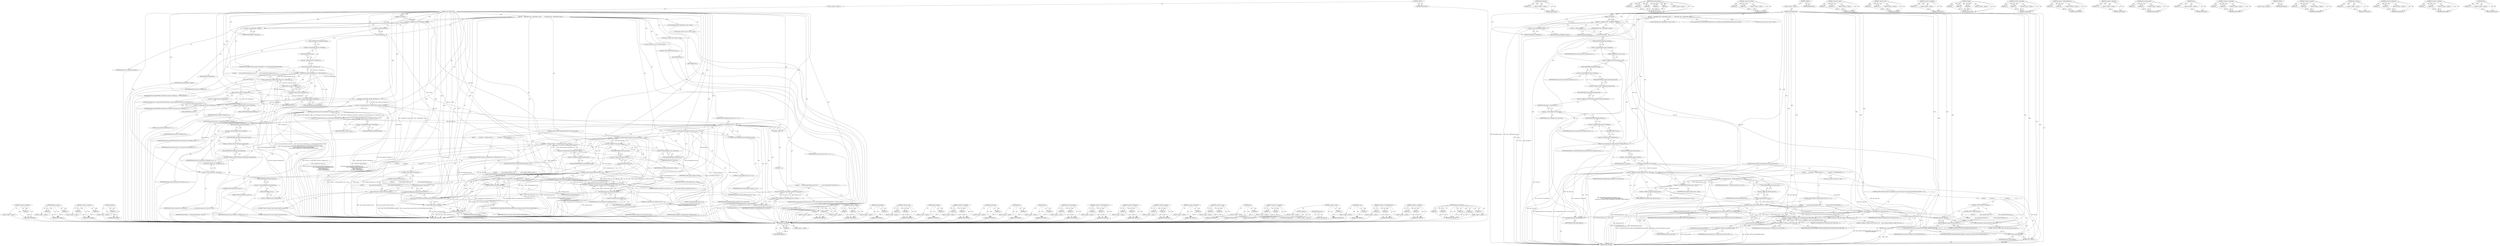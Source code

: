 digraph "RSA_private_decrypt" {
vulnerable_224 [label=<(METHOD,reds_handle_link)>];
vulnerable_225 [label=<(PARAM,p1)>];
vulnerable_226 [label=<(BLOCK,&lt;empty&gt;,&lt;empty&gt;)>];
vulnerable_227 [label=<(METHOD_RETURN,ANY)>];
vulnerable_204 [label=<(METHOD,reds_link_free)>];
vulnerable_205 [label=<(PARAM,p1)>];
vulnerable_206 [label=<(BLOCK,&lt;empty&gt;,&lt;empty&gt;)>];
vulnerable_207 [label=<(METHOD_RETURN,ANY)>];
vulnerable_154 [label=<(METHOD,RSA_private_decrypt)>];
vulnerable_155 [label=<(PARAM,p1)>];
vulnerable_156 [label=<(PARAM,p2)>];
vulnerable_157 [label=<(PARAM,p3)>];
vulnerable_158 [label=<(PARAM,p4)>];
vulnerable_159 [label=<(PARAM,p5)>];
vulnerable_160 [label=<(BLOCK,&lt;empty&gt;,&lt;empty&gt;)>];
vulnerable_161 [label=<(METHOD_RETURN,ANY)>];
vulnerable_181 [label=<(METHOD,&lt;operator&gt;.lessThan)>];
vulnerable_182 [label=<(PARAM,p1)>];
vulnerable_183 [label=<(PARAM,p2)>];
vulnerable_184 [label=<(BLOCK,&lt;empty&gt;,&lt;empty&gt;)>];
vulnerable_185 [label=<(METHOD_RETURN,ANY)>];
vulnerable_6 [label=<(METHOD,&lt;global&gt;)<SUB>1</SUB>>];
vulnerable_7 [label=<(BLOCK,&lt;empty&gt;,&lt;empty&gt;)<SUB>1</SUB>>];
vulnerable_8 [label=<(METHOD,reds_handle_ticket)<SUB>1</SUB>>];
vulnerable_9 [label=<(PARAM,void *opaque)<SUB>1</SUB>>];
vulnerable_10 [label=<(BLOCK,{
     RedLinkInfo *link = (RedLinkInfo *)opaqu...,{
     RedLinkInfo *link = (RedLinkInfo *)opaqu...)<SUB>2</SUB>>];
vulnerable_11 [label="<(LOCAL,RedLinkInfo* link: RedLinkInfo*)<SUB>3</SUB>>"];
vulnerable_12 [label=<(&lt;operator&gt;.assignment,*link = (RedLinkInfo *)opaque)<SUB>3</SUB>>];
vulnerable_13 [label=<(IDENTIFIER,link,*link = (RedLinkInfo *)opaque)<SUB>3</SUB>>];
vulnerable_14 [label=<(&lt;operator&gt;.cast,(RedLinkInfo *)opaque)<SUB>3</SUB>>];
vulnerable_15 [label=<(UNKNOWN,RedLinkInfo *,RedLinkInfo *)<SUB>3</SUB>>];
vulnerable_16 [label=<(IDENTIFIER,opaque,(RedLinkInfo *)opaque)<SUB>3</SUB>>];
vulnerable_17 [label="<(LOCAL,char[SPICE_MAX_PASSWORD_LENGTH] password: char[SPICE_MAX_PASSWORD_LENGTH])<SUB>4</SUB>>"];
vulnerable_18 [label="<(LOCAL,time_t ltime: time_t)<SUB>5</SUB>>"];
vulnerable_19 [label=<(time,time(&amp;ltime))<SUB>7</SUB>>];
vulnerable_20 [label=<(&lt;operator&gt;.addressOf,&amp;ltime)<SUB>7</SUB>>];
vulnerable_21 [label=<(IDENTIFIER,ltime,time(&amp;ltime))<SUB>7</SUB>>];
vulnerable_22 [label=<(RSA_private_decrypt,RSA_private_decrypt(link-&gt;tiTicketing.rsa_size,...)<SUB>8</SUB>>];
vulnerable_23 [label=<(&lt;operator&gt;.fieldAccess,link-&gt;tiTicketing.rsa_size)<SUB>8</SUB>>];
vulnerable_24 [label=<(&lt;operator&gt;.indirectFieldAccess,link-&gt;tiTicketing)<SUB>8</SUB>>];
vulnerable_25 [label=<(IDENTIFIER,link,RSA_private_decrypt(link-&gt;tiTicketing.rsa_size,...)<SUB>8</SUB>>];
vulnerable_26 [label=<(FIELD_IDENTIFIER,tiTicketing,tiTicketing)<SUB>8</SUB>>];
vulnerable_27 [label=<(FIELD_IDENTIFIER,rsa_size,rsa_size)<SUB>8</SUB>>];
vulnerable_28 [label=<(&lt;operator&gt;.fieldAccess,link-&gt;tiTicketing.encrypted_ticket.encrypted_data)<SUB>9</SUB>>];
vulnerable_29 [label=<(&lt;operator&gt;.fieldAccess,link-&gt;tiTicketing.encrypted_ticket)<SUB>9</SUB>>];
vulnerable_30 [label=<(&lt;operator&gt;.indirectFieldAccess,link-&gt;tiTicketing)<SUB>9</SUB>>];
vulnerable_31 [label=<(IDENTIFIER,link,RSA_private_decrypt(link-&gt;tiTicketing.rsa_size,...)<SUB>9</SUB>>];
vulnerable_32 [label=<(FIELD_IDENTIFIER,tiTicketing,tiTicketing)<SUB>9</SUB>>];
vulnerable_33 [label=<(FIELD_IDENTIFIER,encrypted_ticket,encrypted_ticket)<SUB>9</SUB>>];
vulnerable_34 [label=<(FIELD_IDENTIFIER,encrypted_data,encrypted_data)<SUB>9</SUB>>];
vulnerable_35 [label=<(&lt;operator&gt;.cast,(unsigned char *)password)<SUB>10</SUB>>];
vulnerable_36 [label=<(UNKNOWN,unsigned char *,unsigned char *)<SUB>10</SUB>>];
vulnerable_37 [label=<(IDENTIFIER,password,(unsigned char *)password)<SUB>10</SUB>>];
vulnerable_38 [label=<(&lt;operator&gt;.fieldAccess,link-&gt;tiTicketing.rsa)<SUB>10</SUB>>];
vulnerable_39 [label=<(&lt;operator&gt;.indirectFieldAccess,link-&gt;tiTicketing)<SUB>10</SUB>>];
vulnerable_40 [label=<(IDENTIFIER,link,RSA_private_decrypt(link-&gt;tiTicketing.rsa_size,...)<SUB>10</SUB>>];
vulnerable_41 [label=<(FIELD_IDENTIFIER,tiTicketing,tiTicketing)<SUB>10</SUB>>];
vulnerable_42 [label=<(FIELD_IDENTIFIER,rsa,rsa)<SUB>10</SUB>>];
vulnerable_43 [label=<(IDENTIFIER,RSA_PKCS1_OAEP_PADDING,RSA_private_decrypt(link-&gt;tiTicketing.rsa_size,...)<SUB>10</SUB>>];
vulnerable_44 [label=<(CONTROL_STRUCTURE,IF,if (ticketing_enabled &amp;&amp; !link-&gt;skip_auth))<SUB>12</SUB>>];
vulnerable_45 [label=<(&lt;operator&gt;.logicalAnd,ticketing_enabled &amp;&amp; !link-&gt;skip_auth)<SUB>12</SUB>>];
vulnerable_46 [label=<(IDENTIFIER,ticketing_enabled,ticketing_enabled &amp;&amp; !link-&gt;skip_auth)<SUB>12</SUB>>];
vulnerable_47 [label=<(&lt;operator&gt;.logicalNot,!link-&gt;skip_auth)<SUB>12</SUB>>];
vulnerable_48 [label=<(&lt;operator&gt;.indirectFieldAccess,link-&gt;skip_auth)<SUB>12</SUB>>];
vulnerable_49 [label=<(IDENTIFIER,link,!link-&gt;skip_auth)<SUB>12</SUB>>];
vulnerable_50 [label=<(FIELD_IDENTIFIER,skip_auth,skip_auth)<SUB>12</SUB>>];
vulnerable_51 [label=<(BLOCK,{
         int expired =  taTicket.expiration_t...,{
         int expired =  taTicket.expiration_t...)<SUB>12</SUB>>];
vulnerable_52 [label="<(LOCAL,int expired: int)<SUB>13</SUB>>"];
vulnerable_53 [label=<(&lt;operator&gt;.assignment,expired =  taTicket.expiration_time &lt; ltime)<SUB>13</SUB>>];
vulnerable_54 [label=<(IDENTIFIER,expired,expired =  taTicket.expiration_time &lt; ltime)<SUB>13</SUB>>];
vulnerable_55 [label=<(&lt;operator&gt;.lessThan,taTicket.expiration_time &lt; ltime)<SUB>13</SUB>>];
vulnerable_56 [label=<(&lt;operator&gt;.fieldAccess,taTicket.expiration_time)<SUB>13</SUB>>];
vulnerable_57 [label=<(IDENTIFIER,taTicket,taTicket.expiration_time &lt; ltime)<SUB>13</SUB>>];
vulnerable_58 [label=<(FIELD_IDENTIFIER,expiration_time,expiration_time)<SUB>13</SUB>>];
vulnerable_59 [label=<(IDENTIFIER,ltime,taTicket.expiration_time &lt; ltime)<SUB>13</SUB>>];
vulnerable_60 [label=<(CONTROL_STRUCTURE,IF,if (strlen(taTicket.password) == 0))<SUB>15</SUB>>];
vulnerable_61 [label=<(&lt;operator&gt;.equals,strlen(taTicket.password) == 0)<SUB>15</SUB>>];
vulnerable_62 [label=<(strlen,strlen(taTicket.password))<SUB>15</SUB>>];
vulnerable_63 [label=<(&lt;operator&gt;.fieldAccess,taTicket.password)<SUB>15</SUB>>];
vulnerable_64 [label=<(IDENTIFIER,taTicket,strlen(taTicket.password))<SUB>15</SUB>>];
vulnerable_65 [label=<(FIELD_IDENTIFIER,password,password)<SUB>15</SUB>>];
vulnerable_66 [label=<(LITERAL,0,strlen(taTicket.password) == 0)<SUB>15</SUB>>];
vulnerable_67 [label=<(BLOCK,{
            reds_send_link_result(link, SPICE...,{
            reds_send_link_result(link, SPICE...)<SUB>15</SUB>>];
vulnerable_68 [label=<(reds_send_link_result,reds_send_link_result(link, SPICE_LINK_ERR_PERM...)<SUB>16</SUB>>];
vulnerable_69 [label=<(IDENTIFIER,link,reds_send_link_result(link, SPICE_LINK_ERR_PERM...)<SUB>16</SUB>>];
vulnerable_70 [label=<(IDENTIFIER,SPICE_LINK_ERR_PERMISSION_DENIED,reds_send_link_result(link, SPICE_LINK_ERR_PERM...)<SUB>16</SUB>>];
vulnerable_71 [label=<(spice_warning,spice_warning(&quot;Ticketing is enabled, but no pas...)<SUB>17</SUB>>];
vulnerable_72 [label=<(LITERAL,&quot;Ticketing is enabled, but no password is set. ...,spice_warning(&quot;Ticketing is enabled, but no pas...)<SUB>17</SUB>>];
vulnerable_73 [label=<(reds_link_free,reds_link_free(link))<SUB>19</SUB>>];
vulnerable_74 [label=<(IDENTIFIER,link,reds_link_free(link))<SUB>19</SUB>>];
vulnerable_75 [label=<(RETURN,return;,return;)<SUB>20</SUB>>];
vulnerable_76 [label=<(CONTROL_STRUCTURE,IF,if (expired || strncmp(password, taTicket.password, SPICE_MAX_PASSWORD_LENGTH) != 0))<SUB>23</SUB>>];
vulnerable_77 [label=<(&lt;operator&gt;.logicalOr,expired || strncmp(password, taTicket.password,...)<SUB>23</SUB>>];
vulnerable_78 [label=<(IDENTIFIER,expired,expired || strncmp(password, taTicket.password,...)<SUB>23</SUB>>];
vulnerable_79 [label=<(&lt;operator&gt;.notEquals,strncmp(password, taTicket.password, SPICE_MAX_...)<SUB>23</SUB>>];
vulnerable_80 [label=<(strncmp,strncmp(password, taTicket.password, SPICE_MAX_...)<SUB>23</SUB>>];
vulnerable_81 [label=<(IDENTIFIER,password,strncmp(password, taTicket.password, SPICE_MAX_...)<SUB>23</SUB>>];
vulnerable_82 [label=<(&lt;operator&gt;.fieldAccess,taTicket.password)<SUB>23</SUB>>];
vulnerable_83 [label=<(IDENTIFIER,taTicket,strncmp(password, taTicket.password, SPICE_MAX_...)<SUB>23</SUB>>];
vulnerable_84 [label=<(FIELD_IDENTIFIER,password,password)<SUB>23</SUB>>];
vulnerable_85 [label=<(IDENTIFIER,SPICE_MAX_PASSWORD_LENGTH,strncmp(password, taTicket.password, SPICE_MAX_...)<SUB>23</SUB>>];
vulnerable_86 [label=<(LITERAL,0,strncmp(password, taTicket.password, SPICE_MAX_...)<SUB>23</SUB>>];
vulnerable_87 [label=<(BLOCK,{
             if (expired) {
                 ...,{
             if (expired) {
                 ...)<SUB>23</SUB>>];
vulnerable_88 [label=<(CONTROL_STRUCTURE,IF,if (expired))<SUB>24</SUB>>];
vulnerable_89 [label=<(IDENTIFIER,expired,if (expired))<SUB>24</SUB>>];
vulnerable_90 [label=<(BLOCK,{
                 spice_warning(&quot;Ticket has ex...,{
                 spice_warning(&quot;Ticket has ex...)<SUB>24</SUB>>];
vulnerable_91 [label=<(spice_warning,spice_warning(&quot;Ticket has expired&quot;))<SUB>25</SUB>>];
vulnerable_92 [label=<(LITERAL,&quot;Ticket has expired&quot;,spice_warning(&quot;Ticket has expired&quot;))<SUB>25</SUB>>];
vulnerable_93 [label=<(CONTROL_STRUCTURE,ELSE,else)<SUB>26</SUB>>];
vulnerable_94 [label=<(BLOCK,{
                 spice_warning(&quot;Invalid passw...,{
                 spice_warning(&quot;Invalid passw...)<SUB>26</SUB>>];
vulnerable_95 [label=<(spice_warning,spice_warning(&quot;Invalid password&quot;))<SUB>27</SUB>>];
vulnerable_96 [label=<(LITERAL,&quot;Invalid password&quot;,spice_warning(&quot;Invalid password&quot;))<SUB>27</SUB>>];
vulnerable_97 [label=<(reds_send_link_result,reds_send_link_result(link, SPICE_LINK_ERR_PERM...)<SUB>29</SUB>>];
vulnerable_98 [label=<(IDENTIFIER,link,reds_send_link_result(link, SPICE_LINK_ERR_PERM...)<SUB>29</SUB>>];
vulnerable_99 [label=<(IDENTIFIER,SPICE_LINK_ERR_PERMISSION_DENIED,reds_send_link_result(link, SPICE_LINK_ERR_PERM...)<SUB>29</SUB>>];
vulnerable_100 [label=<(reds_link_free,reds_link_free(link))<SUB>30</SUB>>];
vulnerable_101 [label=<(IDENTIFIER,link,reds_link_free(link))<SUB>30</SUB>>];
vulnerable_102 [label=<(RETURN,return;,return;)<SUB>31</SUB>>];
vulnerable_103 [label=<(reds_handle_link,reds_handle_link(link))<SUB>35</SUB>>];
vulnerable_104 [label=<(IDENTIFIER,link,reds_handle_link(link))<SUB>35</SUB>>];
vulnerable_105 [label=<(METHOD_RETURN,void)<SUB>1</SUB>>];
vulnerable_107 [label=<(METHOD_RETURN,ANY)<SUB>1</SUB>>];
vulnerable_186 [label=<(METHOD,&lt;operator&gt;.equals)>];
vulnerable_187 [label=<(PARAM,p1)>];
vulnerable_188 [label=<(PARAM,p2)>];
vulnerable_189 [label=<(BLOCK,&lt;empty&gt;,&lt;empty&gt;)>];
vulnerable_190 [label=<(METHOD_RETURN,ANY)>];
vulnerable_141 [label=<(METHOD,&lt;operator&gt;.cast)>];
vulnerable_142 [label=<(PARAM,p1)>];
vulnerable_143 [label=<(PARAM,p2)>];
vulnerable_144 [label=<(BLOCK,&lt;empty&gt;,&lt;empty&gt;)>];
vulnerable_145 [label=<(METHOD_RETURN,ANY)>];
vulnerable_177 [label=<(METHOD,&lt;operator&gt;.logicalNot)>];
vulnerable_178 [label=<(PARAM,p1)>];
vulnerable_179 [label=<(BLOCK,&lt;empty&gt;,&lt;empty&gt;)>];
vulnerable_180 [label=<(METHOD_RETURN,ANY)>];
vulnerable_218 [label=<(METHOD,strncmp)>];
vulnerable_219 [label=<(PARAM,p1)>];
vulnerable_220 [label=<(PARAM,p2)>];
vulnerable_221 [label=<(PARAM,p3)>];
vulnerable_222 [label=<(BLOCK,&lt;empty&gt;,&lt;empty&gt;)>];
vulnerable_223 [label=<(METHOD_RETURN,ANY)>];
vulnerable_172 [label=<(METHOD,&lt;operator&gt;.logicalAnd)>];
vulnerable_173 [label=<(PARAM,p1)>];
vulnerable_174 [label=<(PARAM,p2)>];
vulnerable_175 [label=<(BLOCK,&lt;empty&gt;,&lt;empty&gt;)>];
vulnerable_176 [label=<(METHOD_RETURN,ANY)>];
vulnerable_167 [label=<(METHOD,&lt;operator&gt;.indirectFieldAccess)>];
vulnerable_168 [label=<(PARAM,p1)>];
vulnerable_169 [label=<(PARAM,p2)>];
vulnerable_170 [label=<(BLOCK,&lt;empty&gt;,&lt;empty&gt;)>];
vulnerable_171 [label=<(METHOD_RETURN,ANY)>];
vulnerable_150 [label=<(METHOD,&lt;operator&gt;.addressOf)>];
vulnerable_151 [label=<(PARAM,p1)>];
vulnerable_152 [label=<(BLOCK,&lt;empty&gt;,&lt;empty&gt;)>];
vulnerable_153 [label=<(METHOD_RETURN,ANY)>];
vulnerable_195 [label=<(METHOD,reds_send_link_result)>];
vulnerable_196 [label=<(PARAM,p1)>];
vulnerable_197 [label=<(PARAM,p2)>];
vulnerable_198 [label=<(BLOCK,&lt;empty&gt;,&lt;empty&gt;)>];
vulnerable_199 [label=<(METHOD_RETURN,ANY)>];
vulnerable_146 [label=<(METHOD,time)>];
vulnerable_147 [label=<(PARAM,p1)>];
vulnerable_148 [label=<(BLOCK,&lt;empty&gt;,&lt;empty&gt;)>];
vulnerable_149 [label=<(METHOD_RETURN,ANY)>];
vulnerable_136 [label=<(METHOD,&lt;operator&gt;.assignment)>];
vulnerable_137 [label=<(PARAM,p1)>];
vulnerable_138 [label=<(PARAM,p2)>];
vulnerable_139 [label=<(BLOCK,&lt;empty&gt;,&lt;empty&gt;)>];
vulnerable_140 [label=<(METHOD_RETURN,ANY)>];
vulnerable_130 [label=<(METHOD,&lt;global&gt;)<SUB>1</SUB>>];
vulnerable_131 [label=<(BLOCK,&lt;empty&gt;,&lt;empty&gt;)>];
vulnerable_132 [label=<(METHOD_RETURN,ANY)>];
vulnerable_208 [label=<(METHOD,&lt;operator&gt;.logicalOr)>];
vulnerable_209 [label=<(PARAM,p1)>];
vulnerable_210 [label=<(PARAM,p2)>];
vulnerable_211 [label=<(BLOCK,&lt;empty&gt;,&lt;empty&gt;)>];
vulnerable_212 [label=<(METHOD_RETURN,ANY)>];
vulnerable_200 [label=<(METHOD,spice_warning)>];
vulnerable_201 [label=<(PARAM,p1)>];
vulnerable_202 [label=<(BLOCK,&lt;empty&gt;,&lt;empty&gt;)>];
vulnerable_203 [label=<(METHOD_RETURN,ANY)>];
vulnerable_162 [label=<(METHOD,&lt;operator&gt;.fieldAccess)>];
vulnerable_163 [label=<(PARAM,p1)>];
vulnerable_164 [label=<(PARAM,p2)>];
vulnerable_165 [label=<(BLOCK,&lt;empty&gt;,&lt;empty&gt;)>];
vulnerable_166 [label=<(METHOD_RETURN,ANY)>];
vulnerable_213 [label=<(METHOD,&lt;operator&gt;.notEquals)>];
vulnerable_214 [label=<(PARAM,p1)>];
vulnerable_215 [label=<(PARAM,p2)>];
vulnerable_216 [label=<(BLOCK,&lt;empty&gt;,&lt;empty&gt;)>];
vulnerable_217 [label=<(METHOD_RETURN,ANY)>];
vulnerable_191 [label=<(METHOD,strlen)>];
vulnerable_192 [label=<(PARAM,p1)>];
vulnerable_193 [label=<(BLOCK,&lt;empty&gt;,&lt;empty&gt;)>];
vulnerable_194 [label=<(METHOD_RETURN,ANY)>];
fixed_276 [label=<(METHOD,&lt;operator&gt;.logicalNot)>];
fixed_277 [label=<(PARAM,p1)>];
fixed_278 [label=<(BLOCK,&lt;empty&gt;,&lt;empty&gt;)>];
fixed_279 [label=<(METHOD_RETURN,ANY)>];
fixed_258 [label=<(METHOD,ERR_error_string)>];
fixed_259 [label=<(PARAM,p1)>];
fixed_260 [label=<(PARAM,p2)>];
fixed_261 [label=<(BLOCK,&lt;empty&gt;,&lt;empty&gt;)>];
fixed_262 [label=<(METHOD_RETURN,ANY)>];
fixed_209 [label=<(METHOD,&lt;operator&gt;.lessThan)>];
fixed_210 [label=<(PARAM,p1)>];
fixed_211 [label=<(PARAM,p2)>];
fixed_212 [label=<(BLOCK,&lt;empty&gt;,&lt;empty&gt;)>];
fixed_213 [label=<(METHOD_RETURN,ANY)>];
fixed_232 [label=<(METHOD,g_malloc0)>];
fixed_233 [label=<(PARAM,p1)>];
fixed_234 [label=<(BLOCK,&lt;empty&gt;,&lt;empty&gt;)>];
fixed_235 [label=<(METHOD_RETURN,ANY)>];
fixed_6 [label=<(METHOD,&lt;global&gt;)<SUB>1</SUB>>];
fixed_7 [label=<(BLOCK,&lt;empty&gt;,&lt;empty&gt;)<SUB>1</SUB>>];
fixed_8 [label=<(METHOD,reds_handle_ticket)<SUB>1</SUB>>];
fixed_9 [label=<(PARAM,void *opaque)<SUB>1</SUB>>];
fixed_10 [label=<(BLOCK,{
     RedLinkInfo *link = (RedLinkInfo *)opaqu...,{
     RedLinkInfo *link = (RedLinkInfo *)opaqu...)<SUB>2</SUB>>];
fixed_11 [label="<(LOCAL,RedLinkInfo* link: RedLinkInfo*)<SUB>3</SUB>>"];
fixed_12 [label=<(&lt;operator&gt;.assignment,*link = (RedLinkInfo *)opaque)<SUB>3</SUB>>];
fixed_13 [label=<(IDENTIFIER,link,*link = (RedLinkInfo *)opaque)<SUB>3</SUB>>];
fixed_14 [label=<(&lt;operator&gt;.cast,(RedLinkInfo *)opaque)<SUB>3</SUB>>];
fixed_15 [label=<(UNKNOWN,RedLinkInfo *,RedLinkInfo *)<SUB>3</SUB>>];
fixed_16 [label=<(IDENTIFIER,opaque,(RedLinkInfo *)opaque)<SUB>3</SUB>>];
fixed_17 [label="<(LOCAL,char* password: char*)<SUB>4</SUB>>"];
fixed_18 [label="<(LOCAL,time_t ltime: time_t)<SUB>5</SUB>>"];
fixed_19 [label="<(LOCAL,int password_size: int)<SUB>6</SUB>>"];
fixed_20 [label=<(time,time(&amp;ltime))<SUB>8</SUB>>];
fixed_21 [label=<(&lt;operator&gt;.addressOf,&amp;ltime)<SUB>8</SUB>>];
fixed_22 [label=<(IDENTIFIER,ltime,time(&amp;ltime))<SUB>8</SUB>>];
fixed_23 [label=<(CONTROL_STRUCTURE,IF,if (RSA_size(link-&gt;tiTicketing.rsa) &lt; SPICE_MAX_PASSWORD_LENGTH))<SUB>9</SUB>>];
fixed_24 [label=<(&lt;operator&gt;.lessThan,RSA_size(link-&gt;tiTicketing.rsa) &lt; SPICE_MAX_PAS...)<SUB>9</SUB>>];
fixed_25 [label=<(RSA_size,RSA_size(link-&gt;tiTicketing.rsa))<SUB>9</SUB>>];
fixed_26 [label=<(&lt;operator&gt;.fieldAccess,link-&gt;tiTicketing.rsa)<SUB>9</SUB>>];
fixed_27 [label=<(&lt;operator&gt;.indirectFieldAccess,link-&gt;tiTicketing)<SUB>9</SUB>>];
fixed_28 [label=<(IDENTIFIER,link,RSA_size(link-&gt;tiTicketing.rsa))<SUB>9</SUB>>];
fixed_29 [label=<(FIELD_IDENTIFIER,tiTicketing,tiTicketing)<SUB>9</SUB>>];
fixed_30 [label=<(FIELD_IDENTIFIER,rsa,rsa)<SUB>9</SUB>>];
fixed_31 [label=<(IDENTIFIER,SPICE_MAX_PASSWORD_LENGTH,RSA_size(link-&gt;tiTicketing.rsa) &lt; SPICE_MAX_PAS...)<SUB>9</SUB>>];
fixed_32 [label=<(BLOCK,{
        spice_warning(&quot;RSA modulus size is sm...,{
        spice_warning(&quot;RSA modulus size is sm...)<SUB>9</SUB>>];
fixed_33 [label=<(spice_warning,spice_warning(&quot;RSA modulus size is smaller than...)<SUB>10</SUB>>];
fixed_34 [label=<(LITERAL,&quot;RSA modulus size is smaller than SPICE_MAX_PAS...,spice_warning(&quot;RSA modulus size is smaller than...)<SUB>10</SUB>>];
fixed_35 [label=<(RSA_size,RSA_size(link-&gt;tiTicketing.rsa))<SUB>12</SUB>>];
fixed_36 [label=<(&lt;operator&gt;.fieldAccess,link-&gt;tiTicketing.rsa)<SUB>12</SUB>>];
fixed_37 [label=<(&lt;operator&gt;.indirectFieldAccess,link-&gt;tiTicketing)<SUB>12</SUB>>];
fixed_38 [label=<(IDENTIFIER,link,RSA_size(link-&gt;tiTicketing.rsa))<SUB>12</SUB>>];
fixed_39 [label=<(FIELD_IDENTIFIER,tiTicketing,tiTicketing)<SUB>12</SUB>>];
fixed_40 [label=<(FIELD_IDENTIFIER,rsa,rsa)<SUB>12</SUB>>];
fixed_41 [label=<(IDENTIFIER,SPICE_MAX_PASSWORD_LENGTH,spice_warning(&quot;RSA modulus size is smaller than...)<SUB>12</SUB>>];
fixed_42 [label=<(&lt;operator&gt;.assignment,password = g_malloc0(RSA_size(link-&gt;tiTicketing...)<SUB>15</SUB>>];
fixed_43 [label=<(IDENTIFIER,password,password = g_malloc0(RSA_size(link-&gt;tiTicketing...)<SUB>15</SUB>>];
fixed_44 [label=<(g_malloc0,g_malloc0(RSA_size(link-&gt;tiTicketing.rsa) + 1))<SUB>15</SUB>>];
fixed_45 [label=<(&lt;operator&gt;.addition,RSA_size(link-&gt;tiTicketing.rsa) + 1)<SUB>15</SUB>>];
fixed_46 [label=<(RSA_size,RSA_size(link-&gt;tiTicketing.rsa))<SUB>15</SUB>>];
fixed_47 [label=<(&lt;operator&gt;.fieldAccess,link-&gt;tiTicketing.rsa)<SUB>15</SUB>>];
fixed_48 [label=<(&lt;operator&gt;.indirectFieldAccess,link-&gt;tiTicketing)<SUB>15</SUB>>];
fixed_49 [label=<(IDENTIFIER,link,RSA_size(link-&gt;tiTicketing.rsa))<SUB>15</SUB>>];
fixed_50 [label=<(FIELD_IDENTIFIER,tiTicketing,tiTicketing)<SUB>15</SUB>>];
fixed_51 [label=<(FIELD_IDENTIFIER,rsa,rsa)<SUB>15</SUB>>];
fixed_52 [label=<(LITERAL,1,RSA_size(link-&gt;tiTicketing.rsa) + 1)<SUB>15</SUB>>];
fixed_53 [label=<(&lt;operator&gt;.assignment,password_size = RSA_private_decrypt(link-&gt;tiTic...)<SUB>16</SUB>>];
fixed_54 [label=<(IDENTIFIER,password_size,password_size = RSA_private_decrypt(link-&gt;tiTic...)<SUB>16</SUB>>];
fixed_55 [label=<(RSA_private_decrypt,RSA_private_decrypt(link-&gt;tiTicketing.rsa_size,...)<SUB>16</SUB>>];
fixed_56 [label=<(&lt;operator&gt;.fieldAccess,link-&gt;tiTicketing.rsa_size)<SUB>16</SUB>>];
fixed_57 [label=<(&lt;operator&gt;.indirectFieldAccess,link-&gt;tiTicketing)<SUB>16</SUB>>];
fixed_58 [label=<(IDENTIFIER,link,RSA_private_decrypt(link-&gt;tiTicketing.rsa_size,...)<SUB>16</SUB>>];
fixed_59 [label=<(FIELD_IDENTIFIER,tiTicketing,tiTicketing)<SUB>16</SUB>>];
fixed_60 [label=<(FIELD_IDENTIFIER,rsa_size,rsa_size)<SUB>16</SUB>>];
fixed_61 [label=<(&lt;operator&gt;.fieldAccess,link-&gt;tiTicketing.encrypted_ticket.encrypted_data)<SUB>17</SUB>>];
fixed_62 [label=<(&lt;operator&gt;.fieldAccess,link-&gt;tiTicketing.encrypted_ticket)<SUB>17</SUB>>];
fixed_63 [label=<(&lt;operator&gt;.indirectFieldAccess,link-&gt;tiTicketing)<SUB>17</SUB>>];
fixed_64 [label=<(IDENTIFIER,link,RSA_private_decrypt(link-&gt;tiTicketing.rsa_size,...)<SUB>17</SUB>>];
fixed_65 [label=<(FIELD_IDENTIFIER,tiTicketing,tiTicketing)<SUB>17</SUB>>];
fixed_66 [label=<(FIELD_IDENTIFIER,encrypted_ticket,encrypted_ticket)<SUB>17</SUB>>];
fixed_67 [label=<(FIELD_IDENTIFIER,encrypted_data,encrypted_data)<SUB>17</SUB>>];
fixed_68 [label=<(&lt;operator&gt;.cast,(unsigned char *)password)<SUB>18</SUB>>];
fixed_69 [label=<(UNKNOWN,unsigned char *,unsigned char *)<SUB>18</SUB>>];
fixed_70 [label=<(IDENTIFIER,password,(unsigned char *)password)<SUB>18</SUB>>];
fixed_71 [label=<(&lt;operator&gt;.fieldAccess,link-&gt;tiTicketing.rsa)<SUB>19</SUB>>];
fixed_72 [label=<(&lt;operator&gt;.indirectFieldAccess,link-&gt;tiTicketing)<SUB>19</SUB>>];
fixed_73 [label=<(IDENTIFIER,link,RSA_private_decrypt(link-&gt;tiTicketing.rsa_size,...)<SUB>19</SUB>>];
fixed_74 [label=<(FIELD_IDENTIFIER,tiTicketing,tiTicketing)<SUB>19</SUB>>];
fixed_75 [label=<(FIELD_IDENTIFIER,rsa,rsa)<SUB>19</SUB>>];
fixed_76 [label=<(IDENTIFIER,RSA_PKCS1_OAEP_PADDING,RSA_private_decrypt(link-&gt;tiTicketing.rsa_size,...)<SUB>20</SUB>>];
fixed_77 [label=<(CONTROL_STRUCTURE,IF,if (password_size == -1))<SUB>21</SUB>>];
fixed_78 [label=<(&lt;operator&gt;.equals,password_size == -1)<SUB>21</SUB>>];
fixed_79 [label=<(IDENTIFIER,password_size,password_size == -1)<SUB>21</SUB>>];
fixed_80 [label=<(&lt;operator&gt;.minus,-1)<SUB>21</SUB>>];
fixed_81 [label=<(LITERAL,1,-1)<SUB>21</SUB>>];
fixed_82 [label=<(BLOCK,{
        spice_warning(&quot;failed to decrypt RSA ...,{
        spice_warning(&quot;failed to decrypt RSA ...)<SUB>21</SUB>>];
fixed_83 [label=<(spice_warning,spice_warning(&quot;failed to decrypt RSA encrypted ...)<SUB>22</SUB>>];
fixed_84 [label="<(LITERAL,&quot;failed to decrypt RSA encrypted password: %s&quot;,spice_warning(&quot;failed to decrypt RSA encrypted ...)<SUB>22</SUB>>"];
fixed_85 [label=<(ERR_error_string,ERR_error_string(ERR_get_error(), NULL))<SUB>23</SUB>>];
fixed_86 [label=<(ERR_get_error,ERR_get_error())<SUB>23</SUB>>];
fixed_87 [label=<(IDENTIFIER,NULL,ERR_error_string(ERR_get_error(), NULL))<SUB>23</SUB>>];
fixed_88 [label=<(CONTROL_STRUCTURE,GOTO,goto error;)<SUB>24</SUB>>];
fixed_89 [label=<(&lt;operator&gt;.assignment,password[password_size] = '\0')<SUB>26</SUB>>];
fixed_90 [label=<(&lt;operator&gt;.indirectIndexAccess,password[password_size])<SUB>26</SUB>>];
fixed_91 [label=<(IDENTIFIER,password,password[password_size] = '\0')<SUB>26</SUB>>];
fixed_92 [label=<(IDENTIFIER,password_size,password[password_size] = '\0')<SUB>26</SUB>>];
fixed_93 [label=<(LITERAL,'\0',password[password_size] = '\0')<SUB>26</SUB>>];
fixed_94 [label=<(CONTROL_STRUCTURE,IF,if (ticketing_enabled &amp;&amp; !link-&gt;skip_auth))<SUB>28</SUB>>];
fixed_95 [label=<(&lt;operator&gt;.logicalAnd,ticketing_enabled &amp;&amp; !link-&gt;skip_auth)<SUB>28</SUB>>];
fixed_96 [label=<(IDENTIFIER,ticketing_enabled,ticketing_enabled &amp;&amp; !link-&gt;skip_auth)<SUB>28</SUB>>];
fixed_97 [label=<(&lt;operator&gt;.logicalNot,!link-&gt;skip_auth)<SUB>28</SUB>>];
fixed_98 [label=<(&lt;operator&gt;.indirectFieldAccess,link-&gt;skip_auth)<SUB>28</SUB>>];
fixed_99 [label=<(IDENTIFIER,link,!link-&gt;skip_auth)<SUB>28</SUB>>];
fixed_100 [label=<(FIELD_IDENTIFIER,skip_auth,skip_auth)<SUB>28</SUB>>];
fixed_101 [label=<(BLOCK,{
         int expired =  taTicket.expiration_t...,{
         int expired =  taTicket.expiration_t...)<SUB>28</SUB>>];
fixed_102 [label="<(LOCAL,int expired: int)<SUB>29</SUB>>"];
fixed_103 [label=<(&lt;operator&gt;.assignment,expired =  taTicket.expiration_time &lt; ltime)<SUB>29</SUB>>];
fixed_104 [label=<(IDENTIFIER,expired,expired =  taTicket.expiration_time &lt; ltime)<SUB>29</SUB>>];
fixed_105 [label=<(&lt;operator&gt;.lessThan,taTicket.expiration_time &lt; ltime)<SUB>29</SUB>>];
fixed_106 [label=<(&lt;operator&gt;.fieldAccess,taTicket.expiration_time)<SUB>29</SUB>>];
fixed_107 [label=<(IDENTIFIER,taTicket,taTicket.expiration_time &lt; ltime)<SUB>29</SUB>>];
fixed_108 [label=<(FIELD_IDENTIFIER,expiration_time,expiration_time)<SUB>29</SUB>>];
fixed_109 [label=<(IDENTIFIER,ltime,taTicket.expiration_time &lt; ltime)<SUB>29</SUB>>];
fixed_110 [label=<(CONTROL_STRUCTURE,IF,if (strlen(taTicket.password) == 0))<SUB>31</SUB>>];
fixed_111 [label=<(&lt;operator&gt;.equals,strlen(taTicket.password) == 0)<SUB>31</SUB>>];
fixed_112 [label=<(strlen,strlen(taTicket.password))<SUB>31</SUB>>];
fixed_113 [label=<(&lt;operator&gt;.fieldAccess,taTicket.password)<SUB>31</SUB>>];
fixed_114 [label=<(IDENTIFIER,taTicket,strlen(taTicket.password))<SUB>31</SUB>>];
fixed_115 [label=<(FIELD_IDENTIFIER,password,password)<SUB>31</SUB>>];
fixed_116 [label=<(LITERAL,0,strlen(taTicket.password) == 0)<SUB>31</SUB>>];
fixed_117 [label=<(BLOCK,{
             spice_warning(&quot;Ticketing is enab...,{
             spice_warning(&quot;Ticketing is enab...)<SUB>31</SUB>>];
fixed_118 [label=<(spice_warning,spice_warning(&quot;Ticketing is enabled, but no pas...)<SUB>32</SUB>>];
fixed_119 [label=<(LITERAL,&quot;Ticketing is enabled, but no password is set. ...,spice_warning(&quot;Ticketing is enabled, but no pas...)<SUB>32</SUB>>];
fixed_120 [label=<(CONTROL_STRUCTURE,GOTO,goto error;)<SUB>34</SUB>>];
fixed_121 [label=<(CONTROL_STRUCTURE,IF,if (expired || strcmp(password, taTicket.password) != 0))<SUB>37</SUB>>];
fixed_122 [label=<(&lt;operator&gt;.logicalOr,expired || strcmp(password, taTicket.password) ...)<SUB>37</SUB>>];
fixed_123 [label=<(IDENTIFIER,expired,expired || strcmp(password, taTicket.password) ...)<SUB>37</SUB>>];
fixed_124 [label=<(&lt;operator&gt;.notEquals,strcmp(password, taTicket.password) != 0)<SUB>37</SUB>>];
fixed_125 [label=<(strcmp,strcmp(password, taTicket.password))<SUB>37</SUB>>];
fixed_126 [label=<(IDENTIFIER,password,strcmp(password, taTicket.password))<SUB>37</SUB>>];
fixed_127 [label=<(&lt;operator&gt;.fieldAccess,taTicket.password)<SUB>37</SUB>>];
fixed_128 [label=<(IDENTIFIER,taTicket,strcmp(password, taTicket.password))<SUB>37</SUB>>];
fixed_129 [label=<(FIELD_IDENTIFIER,password,password)<SUB>37</SUB>>];
fixed_130 [label=<(LITERAL,0,strcmp(password, taTicket.password) != 0)<SUB>37</SUB>>];
fixed_131 [label=<(BLOCK,{
             if (expired) {
                 ...,{
             if (expired) {
                 ...)<SUB>37</SUB>>];
fixed_132 [label=<(CONTROL_STRUCTURE,IF,if (expired))<SUB>38</SUB>>];
fixed_133 [label=<(IDENTIFIER,expired,if (expired))<SUB>38</SUB>>];
fixed_134 [label=<(BLOCK,{
                 spice_warning(&quot;Ticket has ex...,{
                 spice_warning(&quot;Ticket has ex...)<SUB>38</SUB>>];
fixed_135 [label=<(spice_warning,spice_warning(&quot;Ticket has expired&quot;))<SUB>39</SUB>>];
fixed_136 [label=<(LITERAL,&quot;Ticket has expired&quot;,spice_warning(&quot;Ticket has expired&quot;))<SUB>39</SUB>>];
fixed_137 [label=<(CONTROL_STRUCTURE,ELSE,else)<SUB>40</SUB>>];
fixed_138 [label=<(BLOCK,{
                 spice_warning(&quot;Invalid passw...,{
                 spice_warning(&quot;Invalid passw...)<SUB>40</SUB>>];
fixed_139 [label=<(spice_warning,spice_warning(&quot;Invalid password&quot;))<SUB>41</SUB>>];
fixed_140 [label=<(LITERAL,&quot;Invalid password&quot;,spice_warning(&quot;Invalid password&quot;))<SUB>41</SUB>>];
fixed_141 [label=<(CONTROL_STRUCTURE,GOTO,goto error;)<SUB>43</SUB>>];
fixed_142 [label=<(reds_handle_link,reds_handle_link(link))<SUB>47</SUB>>];
fixed_143 [label=<(IDENTIFIER,link,reds_handle_link(link))<SUB>47</SUB>>];
fixed_144 [label=<(CONTROL_STRUCTURE,GOTO,goto end;)<SUB>48</SUB>>];
fixed_145 [label=<(JUMP_TARGET,error)<SUB>50</SUB>>];
fixed_146 [label=<(reds_send_link_result,reds_send_link_result(link, SPICE_LINK_ERR_PERM...)<SUB>51</SUB>>];
fixed_147 [label=<(IDENTIFIER,link,reds_send_link_result(link, SPICE_LINK_ERR_PERM...)<SUB>51</SUB>>];
fixed_148 [label=<(IDENTIFIER,SPICE_LINK_ERR_PERMISSION_DENIED,reds_send_link_result(link, SPICE_LINK_ERR_PERM...)<SUB>51</SUB>>];
fixed_149 [label=<(reds_link_free,reds_link_free(link))<SUB>52</SUB>>];
fixed_150 [label=<(IDENTIFIER,link,reds_link_free(link))<SUB>52</SUB>>];
fixed_151 [label=<(JUMP_TARGET,end)<SUB>54</SUB>>];
fixed_152 [label=<(g_free,g_free(password))<SUB>55</SUB>>];
fixed_153 [label=<(IDENTIFIER,password,g_free(password))<SUB>55</SUB>>];
fixed_154 [label=<(METHOD_RETURN,void)<SUB>1</SUB>>];
fixed_156 [label=<(METHOD_RETURN,ANY)<SUB>1</SUB>>];
fixed_294 [label=<(METHOD,strcmp)>];
fixed_295 [label=<(PARAM,p1)>];
fixed_296 [label=<(PARAM,p2)>];
fixed_297 [label=<(BLOCK,&lt;empty&gt;,&lt;empty&gt;)>];
fixed_298 [label=<(METHOD_RETURN,ANY)>];
fixed_236 [label=<(METHOD,&lt;operator&gt;.addition)>];
fixed_237 [label=<(PARAM,p1)>];
fixed_238 [label=<(PARAM,p2)>];
fixed_239 [label=<(BLOCK,&lt;empty&gt;,&lt;empty&gt;)>];
fixed_240 [label=<(METHOD_RETURN,ANY)>];
fixed_299 [label=<(METHOD,reds_handle_link)>];
fixed_300 [label=<(PARAM,p1)>];
fixed_301 [label=<(BLOCK,&lt;empty&gt;,&lt;empty&gt;)>];
fixed_302 [label=<(METHOD_RETURN,ANY)>];
fixed_196 [label=<(METHOD,&lt;operator&gt;.cast)>];
fixed_197 [label=<(PARAM,p1)>];
fixed_198 [label=<(PARAM,p2)>];
fixed_199 [label=<(BLOCK,&lt;empty&gt;,&lt;empty&gt;)>];
fixed_200 [label=<(METHOD_RETURN,ANY)>];
fixed_228 [label=<(METHOD,spice_warning)>];
fixed_229 [label=<(PARAM,p1)>];
fixed_230 [label=<(BLOCK,&lt;empty&gt;,&lt;empty&gt;)>];
fixed_231 [label=<(METHOD_RETURN,ANY)>];
fixed_271 [label=<(METHOD,&lt;operator&gt;.logicalAnd)>];
fixed_272 [label=<(PARAM,p1)>];
fixed_273 [label=<(PARAM,p2)>];
fixed_274 [label=<(BLOCK,&lt;empty&gt;,&lt;empty&gt;)>];
fixed_275 [label=<(METHOD_RETURN,ANY)>];
fixed_308 [label=<(METHOD,reds_link_free)>];
fixed_309 [label=<(PARAM,p1)>];
fixed_310 [label=<(BLOCK,&lt;empty&gt;,&lt;empty&gt;)>];
fixed_311 [label=<(METHOD_RETURN,ANY)>];
fixed_280 [label=<(METHOD,strlen)>];
fixed_281 [label=<(PARAM,p1)>];
fixed_282 [label=<(BLOCK,&lt;empty&gt;,&lt;empty&gt;)>];
fixed_283 [label=<(METHOD_RETURN,ANY)>];
fixed_312 [label=<(METHOD,g_free)>];
fixed_313 [label=<(PARAM,p1)>];
fixed_314 [label=<(BLOCK,&lt;empty&gt;,&lt;empty&gt;)>];
fixed_315 [label=<(METHOD_RETURN,ANY)>];
fixed_303 [label=<(METHOD,reds_send_link_result)>];
fixed_304 [label=<(PARAM,p1)>];
fixed_305 [label=<(PARAM,p2)>];
fixed_306 [label=<(BLOCK,&lt;empty&gt;,&lt;empty&gt;)>];
fixed_307 [label=<(METHOD_RETURN,ANY)>];
fixed_223 [label=<(METHOD,&lt;operator&gt;.indirectFieldAccess)>];
fixed_224 [label=<(PARAM,p1)>];
fixed_225 [label=<(PARAM,p2)>];
fixed_226 [label=<(BLOCK,&lt;empty&gt;,&lt;empty&gt;)>];
fixed_227 [label=<(METHOD_RETURN,ANY)>];
fixed_218 [label=<(METHOD,&lt;operator&gt;.fieldAccess)>];
fixed_219 [label=<(PARAM,p1)>];
fixed_220 [label=<(PARAM,p2)>];
fixed_221 [label=<(BLOCK,&lt;empty&gt;,&lt;empty&gt;)>];
fixed_222 [label=<(METHOD_RETURN,ANY)>];
fixed_284 [label=<(METHOD,&lt;operator&gt;.logicalOr)>];
fixed_285 [label=<(PARAM,p1)>];
fixed_286 [label=<(PARAM,p2)>];
fixed_287 [label=<(BLOCK,&lt;empty&gt;,&lt;empty&gt;)>];
fixed_288 [label=<(METHOD_RETURN,ANY)>];
fixed_205 [label=<(METHOD,&lt;operator&gt;.addressOf)>];
fixed_206 [label=<(PARAM,p1)>];
fixed_207 [label=<(BLOCK,&lt;empty&gt;,&lt;empty&gt;)>];
fixed_208 [label=<(METHOD_RETURN,ANY)>];
fixed_249 [label=<(METHOD,&lt;operator&gt;.equals)>];
fixed_250 [label=<(PARAM,p1)>];
fixed_251 [label=<(PARAM,p2)>];
fixed_252 [label=<(BLOCK,&lt;empty&gt;,&lt;empty&gt;)>];
fixed_253 [label=<(METHOD_RETURN,ANY)>];
fixed_201 [label=<(METHOD,time)>];
fixed_202 [label=<(PARAM,p1)>];
fixed_203 [label=<(BLOCK,&lt;empty&gt;,&lt;empty&gt;)>];
fixed_204 [label=<(METHOD_RETURN,ANY)>];
fixed_191 [label=<(METHOD,&lt;operator&gt;.assignment)>];
fixed_192 [label=<(PARAM,p1)>];
fixed_193 [label=<(PARAM,p2)>];
fixed_194 [label=<(BLOCK,&lt;empty&gt;,&lt;empty&gt;)>];
fixed_195 [label=<(METHOD_RETURN,ANY)>];
fixed_185 [label=<(METHOD,&lt;global&gt;)<SUB>1</SUB>>];
fixed_186 [label=<(BLOCK,&lt;empty&gt;,&lt;empty&gt;)>];
fixed_187 [label=<(METHOD_RETURN,ANY)>];
fixed_263 [label=<(METHOD,ERR_get_error)>];
fixed_264 [label=<(BLOCK,&lt;empty&gt;,&lt;empty&gt;)>];
fixed_265 [label=<(METHOD_RETURN,ANY)>];
fixed_254 [label=<(METHOD,&lt;operator&gt;.minus)>];
fixed_255 [label=<(PARAM,p1)>];
fixed_256 [label=<(BLOCK,&lt;empty&gt;,&lt;empty&gt;)>];
fixed_257 [label=<(METHOD_RETURN,ANY)>];
fixed_214 [label=<(METHOD,RSA_size)>];
fixed_215 [label=<(PARAM,p1)>];
fixed_216 [label=<(BLOCK,&lt;empty&gt;,&lt;empty&gt;)>];
fixed_217 [label=<(METHOD_RETURN,ANY)>];
fixed_266 [label=<(METHOD,&lt;operator&gt;.indirectIndexAccess)>];
fixed_267 [label=<(PARAM,p1)>];
fixed_268 [label=<(PARAM,p2)>];
fixed_269 [label=<(BLOCK,&lt;empty&gt;,&lt;empty&gt;)>];
fixed_270 [label=<(METHOD_RETURN,ANY)>];
fixed_289 [label=<(METHOD,&lt;operator&gt;.notEquals)>];
fixed_290 [label=<(PARAM,p1)>];
fixed_291 [label=<(PARAM,p2)>];
fixed_292 [label=<(BLOCK,&lt;empty&gt;,&lt;empty&gt;)>];
fixed_293 [label=<(METHOD_RETURN,ANY)>];
fixed_241 [label=<(METHOD,RSA_private_decrypt)>];
fixed_242 [label=<(PARAM,p1)>];
fixed_243 [label=<(PARAM,p2)>];
fixed_244 [label=<(PARAM,p3)>];
fixed_245 [label=<(PARAM,p4)>];
fixed_246 [label=<(PARAM,p5)>];
fixed_247 [label=<(BLOCK,&lt;empty&gt;,&lt;empty&gt;)>];
fixed_248 [label=<(METHOD_RETURN,ANY)>];
vulnerable_224 -> vulnerable_225  [key=0, label="AST: "];
vulnerable_224 -> vulnerable_225  [key=1, label="DDG: "];
vulnerable_224 -> vulnerable_226  [key=0, label="AST: "];
vulnerable_224 -> vulnerable_227  [key=0, label="AST: "];
vulnerable_224 -> vulnerable_227  [key=1, label="CFG: "];
vulnerable_225 -> vulnerable_227  [key=0, label="DDG: p1"];
vulnerable_204 -> vulnerable_205  [key=0, label="AST: "];
vulnerable_204 -> vulnerable_205  [key=1, label="DDG: "];
vulnerable_204 -> vulnerable_206  [key=0, label="AST: "];
vulnerable_204 -> vulnerable_207  [key=0, label="AST: "];
vulnerable_204 -> vulnerable_207  [key=1, label="CFG: "];
vulnerable_205 -> vulnerable_207  [key=0, label="DDG: p1"];
vulnerable_154 -> vulnerable_155  [key=0, label="AST: "];
vulnerable_154 -> vulnerable_155  [key=1, label="DDG: "];
vulnerable_154 -> vulnerable_160  [key=0, label="AST: "];
vulnerable_154 -> vulnerable_156  [key=0, label="AST: "];
vulnerable_154 -> vulnerable_156  [key=1, label="DDG: "];
vulnerable_154 -> vulnerable_161  [key=0, label="AST: "];
vulnerable_154 -> vulnerable_161  [key=1, label="CFG: "];
vulnerable_154 -> vulnerable_157  [key=0, label="AST: "];
vulnerable_154 -> vulnerable_157  [key=1, label="DDG: "];
vulnerable_154 -> vulnerable_158  [key=0, label="AST: "];
vulnerable_154 -> vulnerable_158  [key=1, label="DDG: "];
vulnerable_154 -> vulnerable_159  [key=0, label="AST: "];
vulnerable_154 -> vulnerable_159  [key=1, label="DDG: "];
vulnerable_155 -> vulnerable_161  [key=0, label="DDG: p1"];
vulnerable_156 -> vulnerable_161  [key=0, label="DDG: p2"];
vulnerable_157 -> vulnerable_161  [key=0, label="DDG: p3"];
vulnerable_158 -> vulnerable_161  [key=0, label="DDG: p4"];
vulnerable_159 -> vulnerable_161  [key=0, label="DDG: p5"];
vulnerable_181 -> vulnerable_182  [key=0, label="AST: "];
vulnerable_181 -> vulnerable_182  [key=1, label="DDG: "];
vulnerable_181 -> vulnerable_184  [key=0, label="AST: "];
vulnerable_181 -> vulnerable_183  [key=0, label="AST: "];
vulnerable_181 -> vulnerable_183  [key=1, label="DDG: "];
vulnerable_181 -> vulnerable_185  [key=0, label="AST: "];
vulnerable_181 -> vulnerable_185  [key=1, label="CFG: "];
vulnerable_182 -> vulnerable_185  [key=0, label="DDG: p1"];
vulnerable_183 -> vulnerable_185  [key=0, label="DDG: p2"];
vulnerable_6 -> vulnerable_7  [key=0, label="AST: "];
vulnerable_6 -> vulnerable_107  [key=0, label="AST: "];
vulnerable_6 -> vulnerable_107  [key=1, label="CFG: "];
vulnerable_7 -> vulnerable_8  [key=0, label="AST: "];
vulnerable_8 -> vulnerable_9  [key=0, label="AST: "];
vulnerable_8 -> vulnerable_9  [key=1, label="DDG: "];
vulnerable_8 -> vulnerable_10  [key=0, label="AST: "];
vulnerable_8 -> vulnerable_105  [key=0, label="AST: "];
vulnerable_8 -> vulnerable_15  [key=0, label="CFG: "];
vulnerable_8 -> vulnerable_12  [key=0, label="DDG: "];
vulnerable_8 -> vulnerable_19  [key=0, label="DDG: "];
vulnerable_8 -> vulnerable_22  [key=0, label="DDG: "];
vulnerable_8 -> vulnerable_103  [key=0, label="DDG: "];
vulnerable_8 -> vulnerable_14  [key=0, label="DDG: "];
vulnerable_8 -> vulnerable_35  [key=0, label="DDG: "];
vulnerable_8 -> vulnerable_45  [key=0, label="DDG: "];
vulnerable_8 -> vulnerable_55  [key=0, label="DDG: "];
vulnerable_8 -> vulnerable_61  [key=0, label="DDG: "];
vulnerable_8 -> vulnerable_75  [key=0, label="DDG: "];
vulnerable_8 -> vulnerable_77  [key=0, label="DDG: "];
vulnerable_8 -> vulnerable_102  [key=0, label="DDG: "];
vulnerable_8 -> vulnerable_68  [key=0, label="DDG: "];
vulnerable_8 -> vulnerable_71  [key=0, label="DDG: "];
vulnerable_8 -> vulnerable_73  [key=0, label="DDG: "];
vulnerable_8 -> vulnerable_79  [key=0, label="DDG: "];
vulnerable_8 -> vulnerable_89  [key=0, label="DDG: "];
vulnerable_8 -> vulnerable_97  [key=0, label="DDG: "];
vulnerable_8 -> vulnerable_100  [key=0, label="DDG: "];
vulnerable_8 -> vulnerable_80  [key=0, label="DDG: "];
vulnerable_8 -> vulnerable_91  [key=0, label="DDG: "];
vulnerable_8 -> vulnerable_95  [key=0, label="DDG: "];
vulnerable_9 -> vulnerable_12  [key=0, label="DDG: opaque"];
vulnerable_9 -> vulnerable_14  [key=0, label="DDG: opaque"];
vulnerable_10 -> vulnerable_11  [key=0, label="AST: "];
vulnerable_10 -> vulnerable_12  [key=0, label="AST: "];
vulnerable_10 -> vulnerable_17  [key=0, label="AST: "];
vulnerable_10 -> vulnerable_18  [key=0, label="AST: "];
vulnerable_10 -> vulnerable_19  [key=0, label="AST: "];
vulnerable_10 -> vulnerable_22  [key=0, label="AST: "];
vulnerable_10 -> vulnerable_44  [key=0, label="AST: "];
vulnerable_10 -> vulnerable_103  [key=0, label="AST: "];
vulnerable_12 -> vulnerable_13  [key=0, label="AST: "];
vulnerable_12 -> vulnerable_14  [key=0, label="AST: "];
vulnerable_12 -> vulnerable_20  [key=0, label="CFG: "];
vulnerable_12 -> vulnerable_105  [key=0, label="DDG: (RedLinkInfo *)opaque"];
vulnerable_12 -> vulnerable_105  [key=1, label="DDG: *link = (RedLinkInfo *)opaque"];
vulnerable_12 -> vulnerable_103  [key=0, label="DDG: link"];
vulnerable_12 -> vulnerable_47  [key=0, label="DDG: link"];
vulnerable_12 -> vulnerable_68  [key=0, label="DDG: link"];
vulnerable_12 -> vulnerable_97  [key=0, label="DDG: link"];
vulnerable_14 -> vulnerable_15  [key=0, label="AST: "];
vulnerable_14 -> vulnerable_16  [key=0, label="AST: "];
vulnerable_14 -> vulnerable_12  [key=0, label="CFG: "];
vulnerable_14 -> vulnerable_105  [key=0, label="DDG: opaque"];
vulnerable_15 -> vulnerable_14  [key=0, label="CFG: "];
vulnerable_19 -> vulnerable_20  [key=0, label="AST: "];
vulnerable_19 -> vulnerable_26  [key=0, label="CFG: "];
vulnerable_19 -> vulnerable_105  [key=0, label="DDG: &amp;ltime"];
vulnerable_19 -> vulnerable_105  [key=1, label="DDG: time(&amp;ltime)"];
vulnerable_19 -> vulnerable_55  [key=0, label="DDG: &amp;ltime"];
vulnerable_20 -> vulnerable_21  [key=0, label="AST: "];
vulnerable_20 -> vulnerable_19  [key=0, label="CFG: "];
vulnerable_22 -> vulnerable_23  [key=0, label="AST: "];
vulnerable_22 -> vulnerable_28  [key=0, label="AST: "];
vulnerable_22 -> vulnerable_35  [key=0, label="AST: "];
vulnerable_22 -> vulnerable_38  [key=0, label="AST: "];
vulnerable_22 -> vulnerable_43  [key=0, label="AST: "];
vulnerable_22 -> vulnerable_45  [key=0, label="CFG: "];
vulnerable_22 -> vulnerable_50  [key=0, label="CFG: "];
vulnerable_22 -> vulnerable_105  [key=0, label="DDG: (unsigned char *)password"];
vulnerable_22 -> vulnerable_105  [key=1, label="DDG: RSA_private_decrypt(link-&gt;tiTicketing.rsa_size,
                        link-&gt;tiTicketing.encrypted_ticket.encrypted_data,
                        (unsigned char *)password, link-&gt;tiTicketing.rsa, RSA_PKCS1_OAEP_PADDING)"];
vulnerable_22 -> vulnerable_105  [key=2, label="DDG: RSA_PKCS1_OAEP_PADDING"];
vulnerable_23 -> vulnerable_24  [key=0, label="AST: "];
vulnerable_23 -> vulnerable_27  [key=0, label="AST: "];
vulnerable_23 -> vulnerable_32  [key=0, label="CFG: "];
vulnerable_24 -> vulnerable_25  [key=0, label="AST: "];
vulnerable_24 -> vulnerable_26  [key=0, label="AST: "];
vulnerable_24 -> vulnerable_27  [key=0, label="CFG: "];
vulnerable_26 -> vulnerable_24  [key=0, label="CFG: "];
vulnerable_27 -> vulnerable_23  [key=0, label="CFG: "];
vulnerable_28 -> vulnerable_29  [key=0, label="AST: "];
vulnerable_28 -> vulnerable_34  [key=0, label="AST: "];
vulnerable_28 -> vulnerable_36  [key=0, label="CFG: "];
vulnerable_29 -> vulnerable_30  [key=0, label="AST: "];
vulnerable_29 -> vulnerable_33  [key=0, label="AST: "];
vulnerable_29 -> vulnerable_34  [key=0, label="CFG: "];
vulnerable_30 -> vulnerable_31  [key=0, label="AST: "];
vulnerable_30 -> vulnerable_32  [key=0, label="AST: "];
vulnerable_30 -> vulnerable_33  [key=0, label="CFG: "];
vulnerable_32 -> vulnerable_30  [key=0, label="CFG: "];
vulnerable_33 -> vulnerable_29  [key=0, label="CFG: "];
vulnerable_34 -> vulnerable_28  [key=0, label="CFG: "];
vulnerable_35 -> vulnerable_36  [key=0, label="AST: "];
vulnerable_35 -> vulnerable_37  [key=0, label="AST: "];
vulnerable_35 -> vulnerable_41  [key=0, label="CFG: "];
vulnerable_35 -> vulnerable_105  [key=0, label="DDG: password"];
vulnerable_36 -> vulnerable_35  [key=0, label="CFG: "];
vulnerable_38 -> vulnerable_39  [key=0, label="AST: "];
vulnerable_38 -> vulnerable_42  [key=0, label="AST: "];
vulnerable_38 -> vulnerable_22  [key=0, label="CFG: "];
vulnerable_39 -> vulnerable_40  [key=0, label="AST: "];
vulnerable_39 -> vulnerable_41  [key=0, label="AST: "];
vulnerable_39 -> vulnerable_42  [key=0, label="CFG: "];
vulnerable_41 -> vulnerable_39  [key=0, label="CFG: "];
vulnerable_42 -> vulnerable_38  [key=0, label="CFG: "];
vulnerable_44 -> vulnerable_45  [key=0, label="AST: "];
vulnerable_44 -> vulnerable_51  [key=0, label="AST: "];
vulnerable_45 -> vulnerable_46  [key=0, label="AST: "];
vulnerable_45 -> vulnerable_47  [key=0, label="AST: "];
vulnerable_45 -> vulnerable_58  [key=0, label="CFG: "];
vulnerable_45 -> vulnerable_58  [key=1, label="CDG: "];
vulnerable_45 -> vulnerable_103  [key=0, label="CFG: "];
vulnerable_45 -> vulnerable_103  [key=1, label="CDG: "];
vulnerable_45 -> vulnerable_105  [key=0, label="DDG: !link-&gt;skip_auth"];
vulnerable_45 -> vulnerable_105  [key=1, label="DDG: ticketing_enabled &amp;&amp; !link-&gt;skip_auth"];
vulnerable_45 -> vulnerable_105  [key=2, label="DDG: ticketing_enabled"];
vulnerable_45 -> vulnerable_56  [key=0, label="CDG: "];
vulnerable_45 -> vulnerable_65  [key=0, label="CDG: "];
vulnerable_45 -> vulnerable_61  [key=0, label="CDG: "];
vulnerable_45 -> vulnerable_53  [key=0, label="CDG: "];
vulnerable_45 -> vulnerable_63  [key=0, label="CDG: "];
vulnerable_45 -> vulnerable_55  [key=0, label="CDG: "];
vulnerable_45 -> vulnerable_62  [key=0, label="CDG: "];
vulnerable_47 -> vulnerable_48  [key=0, label="AST: "];
vulnerable_47 -> vulnerable_45  [key=0, label="CFG: "];
vulnerable_47 -> vulnerable_45  [key=1, label="DDG: link-&gt;skip_auth"];
vulnerable_47 -> vulnerable_105  [key=0, label="DDG: link-&gt;skip_auth"];
vulnerable_47 -> vulnerable_103  [key=0, label="DDG: link-&gt;skip_auth"];
vulnerable_47 -> vulnerable_68  [key=0, label="DDG: link-&gt;skip_auth"];
vulnerable_47 -> vulnerable_73  [key=0, label="DDG: link-&gt;skip_auth"];
vulnerable_47 -> vulnerable_97  [key=0, label="DDG: link-&gt;skip_auth"];
vulnerable_47 -> vulnerable_100  [key=0, label="DDG: link-&gt;skip_auth"];
vulnerable_48 -> vulnerable_49  [key=0, label="AST: "];
vulnerable_48 -> vulnerable_50  [key=0, label="AST: "];
vulnerable_48 -> vulnerable_47  [key=0, label="CFG: "];
vulnerable_50 -> vulnerable_48  [key=0, label="CFG: "];
vulnerable_51 -> vulnerable_52  [key=0, label="AST: "];
vulnerable_51 -> vulnerable_53  [key=0, label="AST: "];
vulnerable_51 -> vulnerable_60  [key=0, label="AST: "];
vulnerable_51 -> vulnerable_76  [key=0, label="AST: "];
vulnerable_53 -> vulnerable_54  [key=0, label="AST: "];
vulnerable_53 -> vulnerable_55  [key=0, label="AST: "];
vulnerable_53 -> vulnerable_65  [key=0, label="CFG: "];
vulnerable_53 -> vulnerable_105  [key=0, label="DDG: expired"];
vulnerable_53 -> vulnerable_105  [key=1, label="DDG: taTicket.expiration_time &lt; ltime"];
vulnerable_53 -> vulnerable_105  [key=2, label="DDG: expired =  taTicket.expiration_time &lt; ltime"];
vulnerable_53 -> vulnerable_77  [key=0, label="DDG: expired"];
vulnerable_55 -> vulnerable_56  [key=0, label="AST: "];
vulnerable_55 -> vulnerable_59  [key=0, label="AST: "];
vulnerable_55 -> vulnerable_53  [key=0, label="CFG: "];
vulnerable_55 -> vulnerable_53  [key=1, label="DDG: taTicket.expiration_time"];
vulnerable_55 -> vulnerable_53  [key=2, label="DDG: ltime"];
vulnerable_55 -> vulnerable_105  [key=0, label="DDG: taTicket.expiration_time"];
vulnerable_55 -> vulnerable_105  [key=1, label="DDG: ltime"];
vulnerable_56 -> vulnerable_57  [key=0, label="AST: "];
vulnerable_56 -> vulnerable_58  [key=0, label="AST: "];
vulnerable_56 -> vulnerable_55  [key=0, label="CFG: "];
vulnerable_58 -> vulnerable_56  [key=0, label="CFG: "];
vulnerable_60 -> vulnerable_61  [key=0, label="AST: "];
vulnerable_60 -> vulnerable_67  [key=0, label="AST: "];
vulnerable_61 -> vulnerable_62  [key=0, label="AST: "];
vulnerable_61 -> vulnerable_66  [key=0, label="AST: "];
vulnerable_61 -> vulnerable_68  [key=0, label="CFG: "];
vulnerable_61 -> vulnerable_68  [key=1, label="CDG: "];
vulnerable_61 -> vulnerable_77  [key=0, label="CFG: "];
vulnerable_61 -> vulnerable_77  [key=1, label="CDG: "];
vulnerable_61 -> vulnerable_84  [key=0, label="CFG: "];
vulnerable_61 -> vulnerable_84  [key=1, label="CDG: "];
vulnerable_61 -> vulnerable_105  [key=0, label="DDG: strlen(taTicket.password)"];
vulnerable_61 -> vulnerable_105  [key=1, label="DDG: strlen(taTicket.password) == 0"];
vulnerable_61 -> vulnerable_73  [key=0, label="CDG: "];
vulnerable_61 -> vulnerable_75  [key=0, label="CDG: "];
vulnerable_61 -> vulnerable_71  [key=0, label="CDG: "];
vulnerable_61 -> vulnerable_82  [key=0, label="CDG: "];
vulnerable_61 -> vulnerable_79  [key=0, label="CDG: "];
vulnerable_61 -> vulnerable_80  [key=0, label="CDG: "];
vulnerable_62 -> vulnerable_63  [key=0, label="AST: "];
vulnerable_62 -> vulnerable_61  [key=0, label="CFG: "];
vulnerable_62 -> vulnerable_61  [key=1, label="DDG: taTicket.password"];
vulnerable_62 -> vulnerable_105  [key=0, label="DDG: taTicket.password"];
vulnerable_62 -> vulnerable_80  [key=0, label="DDG: taTicket.password"];
vulnerable_63 -> vulnerable_64  [key=0, label="AST: "];
vulnerable_63 -> vulnerable_65  [key=0, label="AST: "];
vulnerable_63 -> vulnerable_62  [key=0, label="CFG: "];
vulnerable_65 -> vulnerable_63  [key=0, label="CFG: "];
vulnerable_67 -> vulnerable_68  [key=0, label="AST: "];
vulnerable_67 -> vulnerable_71  [key=0, label="AST: "];
vulnerable_67 -> vulnerable_73  [key=0, label="AST: "];
vulnerable_67 -> vulnerable_75  [key=0, label="AST: "];
vulnerable_68 -> vulnerable_69  [key=0, label="AST: "];
vulnerable_68 -> vulnerable_70  [key=0, label="AST: "];
vulnerable_68 -> vulnerable_71  [key=0, label="CFG: "];
vulnerable_68 -> vulnerable_105  [key=0, label="DDG: SPICE_LINK_ERR_PERMISSION_DENIED"];
vulnerable_68 -> vulnerable_105  [key=1, label="DDG: reds_send_link_result(link, SPICE_LINK_ERR_PERMISSION_DENIED)"];
vulnerable_68 -> vulnerable_73  [key=0, label="DDG: link"];
vulnerable_71 -> vulnerable_72  [key=0, label="AST: "];
vulnerable_71 -> vulnerable_73  [key=0, label="CFG: "];
vulnerable_71 -> vulnerable_105  [key=0, label="DDG: spice_warning(&quot;Ticketing is enabled, but no password is set. &quot;
                        &quot;please set a ticket first&quot;)"];
vulnerable_73 -> vulnerable_74  [key=0, label="AST: "];
vulnerable_73 -> vulnerable_75  [key=0, label="CFG: "];
vulnerable_73 -> vulnerable_105  [key=0, label="DDG: link"];
vulnerable_73 -> vulnerable_105  [key=1, label="DDG: reds_link_free(link)"];
vulnerable_75 -> vulnerable_105  [key=0, label="CFG: "];
vulnerable_75 -> vulnerable_105  [key=1, label="DDG: &lt;RET&gt;"];
vulnerable_76 -> vulnerable_77  [key=0, label="AST: "];
vulnerable_76 -> vulnerable_87  [key=0, label="AST: "];
vulnerable_77 -> vulnerable_78  [key=0, label="AST: "];
vulnerable_77 -> vulnerable_79  [key=0, label="AST: "];
vulnerable_77 -> vulnerable_89  [key=0, label="CFG: "];
vulnerable_77 -> vulnerable_89  [key=1, label="CDG: "];
vulnerable_77 -> vulnerable_103  [key=0, label="CFG: "];
vulnerable_77 -> vulnerable_103  [key=1, label="CDG: "];
vulnerable_77 -> vulnerable_102  [key=0, label="CDG: "];
vulnerable_77 -> vulnerable_97  [key=0, label="CDG: "];
vulnerable_77 -> vulnerable_100  [key=0, label="CDG: "];
vulnerable_79 -> vulnerable_80  [key=0, label="AST: "];
vulnerable_79 -> vulnerable_86  [key=0, label="AST: "];
vulnerable_79 -> vulnerable_77  [key=0, label="CFG: "];
vulnerable_79 -> vulnerable_77  [key=1, label="DDG: strncmp(password, taTicket.password, SPICE_MAX_PASSWORD_LENGTH)"];
vulnerable_79 -> vulnerable_77  [key=2, label="DDG: 0"];
vulnerable_80 -> vulnerable_81  [key=0, label="AST: "];
vulnerable_80 -> vulnerable_82  [key=0, label="AST: "];
vulnerable_80 -> vulnerable_85  [key=0, label="AST: "];
vulnerable_80 -> vulnerable_79  [key=0, label="CFG: "];
vulnerable_80 -> vulnerable_79  [key=1, label="DDG: password"];
vulnerable_80 -> vulnerable_79  [key=2, label="DDG: taTicket.password"];
vulnerable_80 -> vulnerable_79  [key=3, label="DDG: SPICE_MAX_PASSWORD_LENGTH"];
vulnerable_80 -> vulnerable_105  [key=0, label="DDG: SPICE_MAX_PASSWORD_LENGTH"];
vulnerable_82 -> vulnerable_83  [key=0, label="AST: "];
vulnerable_82 -> vulnerable_84  [key=0, label="AST: "];
vulnerable_82 -> vulnerable_80  [key=0, label="CFG: "];
vulnerable_84 -> vulnerable_82  [key=0, label="CFG: "];
vulnerable_87 -> vulnerable_88  [key=0, label="AST: "];
vulnerable_87 -> vulnerable_97  [key=0, label="AST: "];
vulnerable_87 -> vulnerable_100  [key=0, label="AST: "];
vulnerable_87 -> vulnerable_102  [key=0, label="AST: "];
vulnerable_88 -> vulnerable_89  [key=0, label="AST: "];
vulnerable_88 -> vulnerable_90  [key=0, label="AST: "];
vulnerable_88 -> vulnerable_93  [key=0, label="AST: "];
vulnerable_89 -> vulnerable_91  [key=0, label="CFG: "];
vulnerable_89 -> vulnerable_91  [key=1, label="CDG: "];
vulnerable_89 -> vulnerable_95  [key=0, label="CFG: "];
vulnerable_89 -> vulnerable_95  [key=1, label="CDG: "];
vulnerable_90 -> vulnerable_91  [key=0, label="AST: "];
vulnerable_91 -> vulnerable_92  [key=0, label="AST: "];
vulnerable_91 -> vulnerable_97  [key=0, label="CFG: "];
vulnerable_93 -> vulnerable_94  [key=0, label="AST: "];
vulnerable_94 -> vulnerable_95  [key=0, label="AST: "];
vulnerable_95 -> vulnerable_96  [key=0, label="AST: "];
vulnerable_95 -> vulnerable_97  [key=0, label="CFG: "];
vulnerable_97 -> vulnerable_98  [key=0, label="AST: "];
vulnerable_97 -> vulnerable_99  [key=0, label="AST: "];
vulnerable_97 -> vulnerable_100  [key=0, label="CFG: "];
vulnerable_97 -> vulnerable_100  [key=1, label="DDG: link"];
vulnerable_100 -> vulnerable_101  [key=0, label="AST: "];
vulnerable_100 -> vulnerable_102  [key=0, label="CFG: "];
vulnerable_102 -> vulnerable_105  [key=0, label="CFG: "];
vulnerable_102 -> vulnerable_105  [key=1, label="DDG: &lt;RET&gt;"];
vulnerable_103 -> vulnerable_104  [key=0, label="AST: "];
vulnerable_103 -> vulnerable_105  [key=0, label="CFG: "];
vulnerable_186 -> vulnerable_187  [key=0, label="AST: "];
vulnerable_186 -> vulnerable_187  [key=1, label="DDG: "];
vulnerable_186 -> vulnerable_189  [key=0, label="AST: "];
vulnerable_186 -> vulnerable_188  [key=0, label="AST: "];
vulnerable_186 -> vulnerable_188  [key=1, label="DDG: "];
vulnerable_186 -> vulnerable_190  [key=0, label="AST: "];
vulnerable_186 -> vulnerable_190  [key=1, label="CFG: "];
vulnerable_187 -> vulnerable_190  [key=0, label="DDG: p1"];
vulnerable_188 -> vulnerable_190  [key=0, label="DDG: p2"];
vulnerable_141 -> vulnerable_142  [key=0, label="AST: "];
vulnerable_141 -> vulnerable_142  [key=1, label="DDG: "];
vulnerable_141 -> vulnerable_144  [key=0, label="AST: "];
vulnerable_141 -> vulnerable_143  [key=0, label="AST: "];
vulnerable_141 -> vulnerable_143  [key=1, label="DDG: "];
vulnerable_141 -> vulnerable_145  [key=0, label="AST: "];
vulnerable_141 -> vulnerable_145  [key=1, label="CFG: "];
vulnerable_142 -> vulnerable_145  [key=0, label="DDG: p1"];
vulnerable_143 -> vulnerable_145  [key=0, label="DDG: p2"];
vulnerable_177 -> vulnerable_178  [key=0, label="AST: "];
vulnerable_177 -> vulnerable_178  [key=1, label="DDG: "];
vulnerable_177 -> vulnerable_179  [key=0, label="AST: "];
vulnerable_177 -> vulnerable_180  [key=0, label="AST: "];
vulnerable_177 -> vulnerable_180  [key=1, label="CFG: "];
vulnerable_178 -> vulnerable_180  [key=0, label="DDG: p1"];
vulnerable_218 -> vulnerable_219  [key=0, label="AST: "];
vulnerable_218 -> vulnerable_219  [key=1, label="DDG: "];
vulnerable_218 -> vulnerable_222  [key=0, label="AST: "];
vulnerable_218 -> vulnerable_220  [key=0, label="AST: "];
vulnerable_218 -> vulnerable_220  [key=1, label="DDG: "];
vulnerable_218 -> vulnerable_223  [key=0, label="AST: "];
vulnerable_218 -> vulnerable_223  [key=1, label="CFG: "];
vulnerable_218 -> vulnerable_221  [key=0, label="AST: "];
vulnerable_218 -> vulnerable_221  [key=1, label="DDG: "];
vulnerable_219 -> vulnerable_223  [key=0, label="DDG: p1"];
vulnerable_220 -> vulnerable_223  [key=0, label="DDG: p2"];
vulnerable_221 -> vulnerable_223  [key=0, label="DDG: p3"];
vulnerable_172 -> vulnerable_173  [key=0, label="AST: "];
vulnerable_172 -> vulnerable_173  [key=1, label="DDG: "];
vulnerable_172 -> vulnerable_175  [key=0, label="AST: "];
vulnerable_172 -> vulnerable_174  [key=0, label="AST: "];
vulnerable_172 -> vulnerable_174  [key=1, label="DDG: "];
vulnerable_172 -> vulnerable_176  [key=0, label="AST: "];
vulnerable_172 -> vulnerable_176  [key=1, label="CFG: "];
vulnerable_173 -> vulnerable_176  [key=0, label="DDG: p1"];
vulnerable_174 -> vulnerable_176  [key=0, label="DDG: p2"];
vulnerable_167 -> vulnerable_168  [key=0, label="AST: "];
vulnerable_167 -> vulnerable_168  [key=1, label="DDG: "];
vulnerable_167 -> vulnerable_170  [key=0, label="AST: "];
vulnerable_167 -> vulnerable_169  [key=0, label="AST: "];
vulnerable_167 -> vulnerable_169  [key=1, label="DDG: "];
vulnerable_167 -> vulnerable_171  [key=0, label="AST: "];
vulnerable_167 -> vulnerable_171  [key=1, label="CFG: "];
vulnerable_168 -> vulnerable_171  [key=0, label="DDG: p1"];
vulnerable_169 -> vulnerable_171  [key=0, label="DDG: p2"];
vulnerable_150 -> vulnerable_151  [key=0, label="AST: "];
vulnerable_150 -> vulnerable_151  [key=1, label="DDG: "];
vulnerable_150 -> vulnerable_152  [key=0, label="AST: "];
vulnerable_150 -> vulnerable_153  [key=0, label="AST: "];
vulnerable_150 -> vulnerable_153  [key=1, label="CFG: "];
vulnerable_151 -> vulnerable_153  [key=0, label="DDG: p1"];
vulnerable_195 -> vulnerable_196  [key=0, label="AST: "];
vulnerable_195 -> vulnerable_196  [key=1, label="DDG: "];
vulnerable_195 -> vulnerable_198  [key=0, label="AST: "];
vulnerable_195 -> vulnerable_197  [key=0, label="AST: "];
vulnerable_195 -> vulnerable_197  [key=1, label="DDG: "];
vulnerable_195 -> vulnerable_199  [key=0, label="AST: "];
vulnerable_195 -> vulnerable_199  [key=1, label="CFG: "];
vulnerable_196 -> vulnerable_199  [key=0, label="DDG: p1"];
vulnerable_197 -> vulnerable_199  [key=0, label="DDG: p2"];
vulnerable_146 -> vulnerable_147  [key=0, label="AST: "];
vulnerable_146 -> vulnerable_147  [key=1, label="DDG: "];
vulnerable_146 -> vulnerable_148  [key=0, label="AST: "];
vulnerable_146 -> vulnerable_149  [key=0, label="AST: "];
vulnerable_146 -> vulnerable_149  [key=1, label="CFG: "];
vulnerable_147 -> vulnerable_149  [key=0, label="DDG: p1"];
vulnerable_136 -> vulnerable_137  [key=0, label="AST: "];
vulnerable_136 -> vulnerable_137  [key=1, label="DDG: "];
vulnerable_136 -> vulnerable_139  [key=0, label="AST: "];
vulnerable_136 -> vulnerable_138  [key=0, label="AST: "];
vulnerable_136 -> vulnerable_138  [key=1, label="DDG: "];
vulnerable_136 -> vulnerable_140  [key=0, label="AST: "];
vulnerable_136 -> vulnerable_140  [key=1, label="CFG: "];
vulnerable_137 -> vulnerable_140  [key=0, label="DDG: p1"];
vulnerable_138 -> vulnerable_140  [key=0, label="DDG: p2"];
vulnerable_130 -> vulnerable_131  [key=0, label="AST: "];
vulnerable_130 -> vulnerable_132  [key=0, label="AST: "];
vulnerable_130 -> vulnerable_132  [key=1, label="CFG: "];
vulnerable_208 -> vulnerable_209  [key=0, label="AST: "];
vulnerable_208 -> vulnerable_209  [key=1, label="DDG: "];
vulnerable_208 -> vulnerable_211  [key=0, label="AST: "];
vulnerable_208 -> vulnerable_210  [key=0, label="AST: "];
vulnerable_208 -> vulnerable_210  [key=1, label="DDG: "];
vulnerable_208 -> vulnerable_212  [key=0, label="AST: "];
vulnerable_208 -> vulnerable_212  [key=1, label="CFG: "];
vulnerable_209 -> vulnerable_212  [key=0, label="DDG: p1"];
vulnerable_210 -> vulnerable_212  [key=0, label="DDG: p2"];
vulnerable_200 -> vulnerable_201  [key=0, label="AST: "];
vulnerable_200 -> vulnerable_201  [key=1, label="DDG: "];
vulnerable_200 -> vulnerable_202  [key=0, label="AST: "];
vulnerable_200 -> vulnerable_203  [key=0, label="AST: "];
vulnerable_200 -> vulnerable_203  [key=1, label="CFG: "];
vulnerable_201 -> vulnerable_203  [key=0, label="DDG: p1"];
vulnerable_162 -> vulnerable_163  [key=0, label="AST: "];
vulnerable_162 -> vulnerable_163  [key=1, label="DDG: "];
vulnerable_162 -> vulnerable_165  [key=0, label="AST: "];
vulnerable_162 -> vulnerable_164  [key=0, label="AST: "];
vulnerable_162 -> vulnerable_164  [key=1, label="DDG: "];
vulnerable_162 -> vulnerable_166  [key=0, label="AST: "];
vulnerable_162 -> vulnerable_166  [key=1, label="CFG: "];
vulnerable_163 -> vulnerable_166  [key=0, label="DDG: p1"];
vulnerable_164 -> vulnerable_166  [key=0, label="DDG: p2"];
vulnerable_213 -> vulnerable_214  [key=0, label="AST: "];
vulnerable_213 -> vulnerable_214  [key=1, label="DDG: "];
vulnerable_213 -> vulnerable_216  [key=0, label="AST: "];
vulnerable_213 -> vulnerable_215  [key=0, label="AST: "];
vulnerable_213 -> vulnerable_215  [key=1, label="DDG: "];
vulnerable_213 -> vulnerable_217  [key=0, label="AST: "];
vulnerable_213 -> vulnerable_217  [key=1, label="CFG: "];
vulnerable_214 -> vulnerable_217  [key=0, label="DDG: p1"];
vulnerable_215 -> vulnerable_217  [key=0, label="DDG: p2"];
vulnerable_191 -> vulnerable_192  [key=0, label="AST: "];
vulnerable_191 -> vulnerable_192  [key=1, label="DDG: "];
vulnerable_191 -> vulnerable_193  [key=0, label="AST: "];
vulnerable_191 -> vulnerable_194  [key=0, label="AST: "];
vulnerable_191 -> vulnerable_194  [key=1, label="CFG: "];
vulnerable_192 -> vulnerable_194  [key=0, label="DDG: p1"];
fixed_276 -> fixed_277  [key=0, label="AST: "];
fixed_276 -> fixed_277  [key=1, label="DDG: "];
fixed_276 -> fixed_278  [key=0, label="AST: "];
fixed_276 -> fixed_279  [key=0, label="AST: "];
fixed_276 -> fixed_279  [key=1, label="CFG: "];
fixed_277 -> fixed_279  [key=0, label="DDG: p1"];
fixed_278 -> vulnerable_224  [key=0];
fixed_279 -> vulnerable_224  [key=0];
fixed_258 -> fixed_259  [key=0, label="AST: "];
fixed_258 -> fixed_259  [key=1, label="DDG: "];
fixed_258 -> fixed_261  [key=0, label="AST: "];
fixed_258 -> fixed_260  [key=0, label="AST: "];
fixed_258 -> fixed_260  [key=1, label="DDG: "];
fixed_258 -> fixed_262  [key=0, label="AST: "];
fixed_258 -> fixed_262  [key=1, label="CFG: "];
fixed_259 -> fixed_262  [key=0, label="DDG: p1"];
fixed_260 -> fixed_262  [key=0, label="DDG: p2"];
fixed_261 -> vulnerable_224  [key=0];
fixed_262 -> vulnerable_224  [key=0];
fixed_209 -> fixed_210  [key=0, label="AST: "];
fixed_209 -> fixed_210  [key=1, label="DDG: "];
fixed_209 -> fixed_212  [key=0, label="AST: "];
fixed_209 -> fixed_211  [key=0, label="AST: "];
fixed_209 -> fixed_211  [key=1, label="DDG: "];
fixed_209 -> fixed_213  [key=0, label="AST: "];
fixed_209 -> fixed_213  [key=1, label="CFG: "];
fixed_210 -> fixed_213  [key=0, label="DDG: p1"];
fixed_211 -> fixed_213  [key=0, label="DDG: p2"];
fixed_212 -> vulnerable_224  [key=0];
fixed_213 -> vulnerable_224  [key=0];
fixed_232 -> fixed_233  [key=0, label="AST: "];
fixed_232 -> fixed_233  [key=1, label="DDG: "];
fixed_232 -> fixed_234  [key=0, label="AST: "];
fixed_232 -> fixed_235  [key=0, label="AST: "];
fixed_232 -> fixed_235  [key=1, label="CFG: "];
fixed_233 -> fixed_235  [key=0, label="DDG: p1"];
fixed_234 -> vulnerable_224  [key=0];
fixed_235 -> vulnerable_224  [key=0];
fixed_6 -> fixed_7  [key=0, label="AST: "];
fixed_6 -> fixed_156  [key=0, label="AST: "];
fixed_6 -> fixed_156  [key=1, label="CFG: "];
fixed_7 -> fixed_8  [key=0, label="AST: "];
fixed_8 -> fixed_9  [key=0, label="AST: "];
fixed_8 -> fixed_9  [key=1, label="DDG: "];
fixed_8 -> fixed_10  [key=0, label="AST: "];
fixed_8 -> fixed_154  [key=0, label="AST: "];
fixed_8 -> fixed_15  [key=0, label="CFG: "];
fixed_8 -> fixed_12  [key=0, label="DDG: "];
fixed_8 -> fixed_89  [key=0, label="DDG: "];
fixed_8 -> fixed_20  [key=0, label="DDG: "];
fixed_8 -> fixed_142  [key=0, label="DDG: "];
fixed_8 -> fixed_146  [key=0, label="DDG: "];
fixed_8 -> fixed_149  [key=0, label="DDG: "];
fixed_8 -> fixed_152  [key=0, label="DDG: "];
fixed_8 -> fixed_14  [key=0, label="DDG: "];
fixed_8 -> fixed_24  [key=0, label="DDG: "];
fixed_8 -> fixed_44  [key=0, label="DDG: "];
fixed_8 -> fixed_55  [key=0, label="DDG: "];
fixed_8 -> fixed_78  [key=0, label="DDG: "];
fixed_8 -> fixed_95  [key=0, label="DDG: "];
fixed_8 -> fixed_33  [key=0, label="DDG: "];
fixed_8 -> fixed_45  [key=0, label="DDG: "];
fixed_8 -> fixed_68  [key=0, label="DDG: "];
fixed_8 -> fixed_80  [key=0, label="DDG: "];
fixed_8 -> fixed_83  [key=0, label="DDG: "];
fixed_8 -> fixed_85  [key=0, label="DDG: "];
fixed_8 -> fixed_105  [key=0, label="DDG: "];
fixed_8 -> fixed_111  [key=0, label="DDG: "];
fixed_8 -> fixed_122  [key=0, label="DDG: "];
fixed_8 -> fixed_118  [key=0, label="DDG: "];
fixed_8 -> fixed_124  [key=0, label="DDG: "];
fixed_8 -> fixed_133  [key=0, label="DDG: "];
fixed_8 -> fixed_125  [key=0, label="DDG: "];
fixed_8 -> fixed_135  [key=0, label="DDG: "];
fixed_8 -> fixed_139  [key=0, label="DDG: "];
fixed_9 -> fixed_12  [key=0, label="DDG: opaque"];
fixed_9 -> fixed_14  [key=0, label="DDG: opaque"];
fixed_10 -> fixed_11  [key=0, label="AST: "];
fixed_10 -> fixed_12  [key=0, label="AST: "];
fixed_10 -> fixed_17  [key=0, label="AST: "];
fixed_10 -> fixed_18  [key=0, label="AST: "];
fixed_10 -> fixed_19  [key=0, label="AST: "];
fixed_10 -> fixed_20  [key=0, label="AST: "];
fixed_10 -> fixed_23  [key=0, label="AST: "];
fixed_10 -> fixed_42  [key=0, label="AST: "];
fixed_10 -> fixed_53  [key=0, label="AST: "];
fixed_10 -> fixed_77  [key=0, label="AST: "];
fixed_10 -> fixed_89  [key=0, label="AST: "];
fixed_10 -> fixed_94  [key=0, label="AST: "];
fixed_10 -> fixed_142  [key=0, label="AST: "];
fixed_10 -> fixed_144  [key=0, label="AST: "];
fixed_10 -> fixed_145  [key=0, label="AST: "];
fixed_10 -> fixed_146  [key=0, label="AST: "];
fixed_10 -> fixed_149  [key=0, label="AST: "];
fixed_10 -> fixed_151  [key=0, label="AST: "];
fixed_10 -> fixed_152  [key=0, label="AST: "];
fixed_11 -> vulnerable_224  [key=0];
fixed_12 -> fixed_13  [key=0, label="AST: "];
fixed_12 -> fixed_14  [key=0, label="AST: "];
fixed_12 -> fixed_21  [key=0, label="CFG: "];
fixed_12 -> fixed_154  [key=0, label="DDG: (RedLinkInfo *)opaque"];
fixed_12 -> fixed_154  [key=1, label="DDG: *link = (RedLinkInfo *)opaque"];
fixed_12 -> fixed_142  [key=0, label="DDG: link"];
fixed_12 -> fixed_146  [key=0, label="DDG: link"];
fixed_12 -> fixed_97  [key=0, label="DDG: link"];
fixed_13 -> vulnerable_224  [key=0];
fixed_14 -> fixed_15  [key=0, label="AST: "];
fixed_14 -> fixed_16  [key=0, label="AST: "];
fixed_14 -> fixed_12  [key=0, label="CFG: "];
fixed_14 -> fixed_154  [key=0, label="DDG: opaque"];
fixed_15 -> fixed_14  [key=0, label="CFG: "];
fixed_16 -> vulnerable_224  [key=0];
fixed_17 -> vulnerable_224  [key=0];
fixed_18 -> vulnerable_224  [key=0];
fixed_19 -> vulnerable_224  [key=0];
fixed_20 -> fixed_21  [key=0, label="AST: "];
fixed_20 -> fixed_29  [key=0, label="CFG: "];
fixed_20 -> fixed_154  [key=0, label="DDG: &amp;ltime"];
fixed_20 -> fixed_154  [key=1, label="DDG: time(&amp;ltime)"];
fixed_20 -> fixed_105  [key=0, label="DDG: &amp;ltime"];
fixed_21 -> fixed_22  [key=0, label="AST: "];
fixed_21 -> fixed_20  [key=0, label="CFG: "];
fixed_22 -> vulnerable_224  [key=0];
fixed_23 -> fixed_24  [key=0, label="AST: "];
fixed_23 -> fixed_32  [key=0, label="AST: "];
fixed_24 -> fixed_25  [key=0, label="AST: "];
fixed_24 -> fixed_31  [key=0, label="AST: "];
fixed_24 -> fixed_39  [key=0, label="CFG: "];
fixed_24 -> fixed_39  [key=1, label="CDG: "];
fixed_24 -> fixed_50  [key=0, label="CFG: "];
fixed_24 -> fixed_154  [key=0, label="DDG: SPICE_MAX_PASSWORD_LENGTH"];
fixed_24 -> fixed_154  [key=1, label="DDG: RSA_size(link-&gt;tiTicketing.rsa) &lt; SPICE_MAX_PASSWORD_LENGTH"];
fixed_24 -> fixed_33  [key=0, label="DDG: SPICE_MAX_PASSWORD_LENGTH"];
fixed_24 -> fixed_33  [key=1, label="CDG: "];
fixed_24 -> fixed_37  [key=0, label="CDG: "];
fixed_24 -> fixed_40  [key=0, label="CDG: "];
fixed_24 -> fixed_35  [key=0, label="CDG: "];
fixed_24 -> fixed_36  [key=0, label="CDG: "];
fixed_25 -> fixed_26  [key=0, label="AST: "];
fixed_25 -> fixed_24  [key=0, label="CFG: "];
fixed_25 -> fixed_24  [key=1, label="DDG: link-&gt;tiTicketing.rsa"];
fixed_25 -> fixed_35  [key=0, label="DDG: link-&gt;tiTicketing.rsa"];
fixed_25 -> fixed_46  [key=0, label="DDG: link-&gt;tiTicketing.rsa"];
fixed_26 -> fixed_27  [key=0, label="AST: "];
fixed_26 -> fixed_30  [key=0, label="AST: "];
fixed_26 -> fixed_25  [key=0, label="CFG: "];
fixed_27 -> fixed_28  [key=0, label="AST: "];
fixed_27 -> fixed_29  [key=0, label="AST: "];
fixed_27 -> fixed_30  [key=0, label="CFG: "];
fixed_28 -> vulnerable_224  [key=0];
fixed_29 -> fixed_27  [key=0, label="CFG: "];
fixed_30 -> fixed_26  [key=0, label="CFG: "];
fixed_31 -> vulnerable_224  [key=0];
fixed_32 -> fixed_33  [key=0, label="AST: "];
fixed_33 -> fixed_34  [key=0, label="AST: "];
fixed_33 -> fixed_35  [key=0, label="AST: "];
fixed_33 -> fixed_41  [key=0, label="AST: "];
fixed_33 -> fixed_50  [key=0, label="CFG: "];
fixed_33 -> fixed_154  [key=0, label="DDG: SPICE_MAX_PASSWORD_LENGTH"];
fixed_33 -> fixed_154  [key=1, label="DDG: spice_warning(&quot;RSA modulus size is smaller than SPICE_MAX_PASSWORD_LENGTH (%d &lt; %d), &quot;
                      &quot;SPICE ticket sent from client may be truncated&quot;,
                      RSA_size(link-&gt;tiTicketing.rsa), SPICE_MAX_PASSWORD_LENGTH)"];
fixed_34 -> vulnerable_224  [key=0];
fixed_35 -> fixed_36  [key=0, label="AST: "];
fixed_35 -> fixed_33  [key=0, label="CFG: "];
fixed_35 -> fixed_33  [key=1, label="DDG: link-&gt;tiTicketing.rsa"];
fixed_35 -> fixed_46  [key=0, label="DDG: link-&gt;tiTicketing.rsa"];
fixed_36 -> fixed_37  [key=0, label="AST: "];
fixed_36 -> fixed_40  [key=0, label="AST: "];
fixed_36 -> fixed_35  [key=0, label="CFG: "];
fixed_37 -> fixed_38  [key=0, label="AST: "];
fixed_37 -> fixed_39  [key=0, label="AST: "];
fixed_37 -> fixed_40  [key=0, label="CFG: "];
fixed_38 -> vulnerable_224  [key=0];
fixed_39 -> fixed_37  [key=0, label="CFG: "];
fixed_40 -> fixed_36  [key=0, label="CFG: "];
fixed_41 -> vulnerable_224  [key=0];
fixed_42 -> fixed_43  [key=0, label="AST: "];
fixed_42 -> fixed_44  [key=0, label="AST: "];
fixed_42 -> fixed_59  [key=0, label="CFG: "];
fixed_42 -> fixed_154  [key=0, label="DDG: g_malloc0(RSA_size(link-&gt;tiTicketing.rsa) + 1)"];
fixed_42 -> fixed_154  [key=1, label="DDG: password = g_malloc0(RSA_size(link-&gt;tiTicketing.rsa) + 1)"];
fixed_42 -> fixed_152  [key=0, label="DDG: password"];
fixed_42 -> fixed_55  [key=0, label="DDG: password"];
fixed_42 -> fixed_68  [key=0, label="DDG: password"];
fixed_42 -> fixed_125  [key=0, label="DDG: password"];
fixed_43 -> vulnerable_224  [key=0];
fixed_44 -> fixed_45  [key=0, label="AST: "];
fixed_44 -> fixed_42  [key=0, label="CFG: "];
fixed_44 -> fixed_42  [key=1, label="DDG: RSA_size(link-&gt;tiTicketing.rsa) + 1"];
fixed_44 -> fixed_154  [key=0, label="DDG: RSA_size(link-&gt;tiTicketing.rsa) + 1"];
fixed_45 -> fixed_46  [key=0, label="AST: "];
fixed_45 -> fixed_52  [key=0, label="AST: "];
fixed_45 -> fixed_44  [key=0, label="CFG: "];
fixed_45 -> fixed_154  [key=0, label="DDG: RSA_size(link-&gt;tiTicketing.rsa)"];
fixed_46 -> fixed_47  [key=0, label="AST: "];
fixed_46 -> fixed_45  [key=0, label="CFG: "];
fixed_46 -> fixed_45  [key=1, label="DDG: link-&gt;tiTicketing.rsa"];
fixed_46 -> fixed_44  [key=0, label="DDG: link-&gt;tiTicketing.rsa"];
fixed_46 -> fixed_55  [key=0, label="DDG: link-&gt;tiTicketing.rsa"];
fixed_47 -> fixed_48  [key=0, label="AST: "];
fixed_47 -> fixed_51  [key=0, label="AST: "];
fixed_47 -> fixed_46  [key=0, label="CFG: "];
fixed_48 -> fixed_49  [key=0, label="AST: "];
fixed_48 -> fixed_50  [key=0, label="AST: "];
fixed_48 -> fixed_51  [key=0, label="CFG: "];
fixed_49 -> vulnerable_224  [key=0];
fixed_50 -> fixed_48  [key=0, label="CFG: "];
fixed_51 -> fixed_47  [key=0, label="CFG: "];
fixed_52 -> vulnerable_224  [key=0];
fixed_53 -> fixed_54  [key=0, label="AST: "];
fixed_53 -> fixed_55  [key=0, label="AST: "];
fixed_53 -> fixed_80  [key=0, label="CFG: "];
fixed_53 -> fixed_154  [key=0, label="DDG: RSA_private_decrypt(link-&gt;tiTicketing.rsa_size,
                                        link-&gt;tiTicketing.encrypted_ticket.encrypted_data,
                                        (unsigned char *)password,
                                        link-&gt;tiTicketing.rsa,
                                        RSA_PKCS1_OAEP_PADDING)"];
fixed_53 -> fixed_154  [key=1, label="DDG: password_size = RSA_private_decrypt(link-&gt;tiTicketing.rsa_size,
                                        link-&gt;tiTicketing.encrypted_ticket.encrypted_data,
                                        (unsigned char *)password,
                                        link-&gt;tiTicketing.rsa,
                                        RSA_PKCS1_OAEP_PADDING)"];
fixed_53 -> fixed_78  [key=0, label="DDG: password_size"];
fixed_54 -> vulnerable_224  [key=0];
fixed_55 -> fixed_56  [key=0, label="AST: "];
fixed_55 -> fixed_61  [key=0, label="AST: "];
fixed_55 -> fixed_68  [key=0, label="AST: "];
fixed_55 -> fixed_71  [key=0, label="AST: "];
fixed_55 -> fixed_76  [key=0, label="AST: "];
fixed_55 -> fixed_53  [key=0, label="CFG: "];
fixed_55 -> fixed_53  [key=1, label="DDG: link-&gt;tiTicketing.rsa_size"];
fixed_55 -> fixed_53  [key=2, label="DDG: (unsigned char *)password"];
fixed_55 -> fixed_53  [key=3, label="DDG: link-&gt;tiTicketing.rsa"];
fixed_55 -> fixed_53  [key=4, label="DDG: RSA_PKCS1_OAEP_PADDING"];
fixed_55 -> fixed_53  [key=5, label="DDG: link-&gt;tiTicketing.encrypted_ticket.encrypted_data"];
fixed_55 -> fixed_154  [key=0, label="DDG: (unsigned char *)password"];
fixed_55 -> fixed_154  [key=1, label="DDG: RSA_PKCS1_OAEP_PADDING"];
fixed_56 -> fixed_57  [key=0, label="AST: "];
fixed_56 -> fixed_60  [key=0, label="AST: "];
fixed_56 -> fixed_65  [key=0, label="CFG: "];
fixed_57 -> fixed_58  [key=0, label="AST: "];
fixed_57 -> fixed_59  [key=0, label="AST: "];
fixed_57 -> fixed_60  [key=0, label="CFG: "];
fixed_58 -> vulnerable_224  [key=0];
fixed_59 -> fixed_57  [key=0, label="CFG: "];
fixed_60 -> fixed_56  [key=0, label="CFG: "];
fixed_61 -> fixed_62  [key=0, label="AST: "];
fixed_61 -> fixed_67  [key=0, label="AST: "];
fixed_61 -> fixed_69  [key=0, label="CFG: "];
fixed_62 -> fixed_63  [key=0, label="AST: "];
fixed_62 -> fixed_66  [key=0, label="AST: "];
fixed_62 -> fixed_67  [key=0, label="CFG: "];
fixed_63 -> fixed_64  [key=0, label="AST: "];
fixed_63 -> fixed_65  [key=0, label="AST: "];
fixed_63 -> fixed_66  [key=0, label="CFG: "];
fixed_64 -> vulnerable_224  [key=0];
fixed_65 -> fixed_63  [key=0, label="CFG: "];
fixed_66 -> fixed_62  [key=0, label="CFG: "];
fixed_67 -> fixed_61  [key=0, label="CFG: "];
fixed_68 -> fixed_69  [key=0, label="AST: "];
fixed_68 -> fixed_70  [key=0, label="AST: "];
fixed_68 -> fixed_74  [key=0, label="CFG: "];
fixed_69 -> fixed_68  [key=0, label="CFG: "];
fixed_70 -> vulnerable_224  [key=0];
fixed_71 -> fixed_72  [key=0, label="AST: "];
fixed_71 -> fixed_75  [key=0, label="AST: "];
fixed_71 -> fixed_55  [key=0, label="CFG: "];
fixed_72 -> fixed_73  [key=0, label="AST: "];
fixed_72 -> fixed_74  [key=0, label="AST: "];
fixed_72 -> fixed_75  [key=0, label="CFG: "];
fixed_73 -> vulnerable_224  [key=0];
fixed_74 -> fixed_72  [key=0, label="CFG: "];
fixed_75 -> fixed_71  [key=0, label="CFG: "];
fixed_76 -> vulnerable_224  [key=0];
fixed_77 -> fixed_78  [key=0, label="AST: "];
fixed_77 -> fixed_82  [key=0, label="AST: "];
fixed_78 -> fixed_79  [key=0, label="AST: "];
fixed_78 -> fixed_80  [key=0, label="AST: "];
fixed_78 -> fixed_86  [key=0, label="CFG: "];
fixed_78 -> fixed_86  [key=1, label="CDG: "];
fixed_78 -> fixed_90  [key=0, label="CFG: "];
fixed_78 -> fixed_90  [key=1, label="CDG: "];
fixed_78 -> fixed_154  [key=0, label="DDG: password_size"];
fixed_78 -> fixed_154  [key=1, label="DDG: -1"];
fixed_78 -> fixed_154  [key=2, label="DDG: password_size == -1"];
fixed_78 -> fixed_89  [key=0, label="CDG: "];
fixed_78 -> fixed_146  [key=0, label="CDG: "];
fixed_78 -> fixed_85  [key=0, label="CDG: "];
fixed_78 -> fixed_149  [key=0, label="CDG: "];
fixed_78 -> fixed_95  [key=0, label="CDG: "];
fixed_78 -> fixed_83  [key=0, label="CDG: "];
fixed_78 -> fixed_98  [key=0, label="CDG: "];
fixed_78 -> fixed_97  [key=0, label="CDG: "];
fixed_78 -> fixed_100  [key=0, label="CDG: "];
fixed_79 -> vulnerable_224  [key=0];
fixed_80 -> fixed_81  [key=0, label="AST: "];
fixed_80 -> fixed_78  [key=0, label="CFG: "];
fixed_80 -> fixed_78  [key=1, label="DDG: 1"];
fixed_81 -> vulnerable_224  [key=0];
fixed_82 -> fixed_83  [key=0, label="AST: "];
fixed_82 -> fixed_88  [key=0, label="AST: "];
fixed_83 -> fixed_84  [key=0, label="AST: "];
fixed_83 -> fixed_85  [key=0, label="AST: "];
fixed_83 -> fixed_146  [key=0, label="CFG: "];
fixed_83 -> fixed_154  [key=0, label="DDG: ERR_error_string(ERR_get_error(), NULL)"];
fixed_83 -> fixed_154  [key=1, label="DDG: spice_warning(&quot;failed to decrypt RSA encrypted password: %s&quot;,
                      ERR_error_string(ERR_get_error(), NULL))"];
fixed_84 -> vulnerable_224  [key=0];
fixed_85 -> fixed_86  [key=0, label="AST: "];
fixed_85 -> fixed_87  [key=0, label="AST: "];
fixed_85 -> fixed_83  [key=0, label="CFG: "];
fixed_85 -> fixed_83  [key=1, label="DDG: ERR_get_error()"];
fixed_85 -> fixed_83  [key=2, label="DDG: NULL"];
fixed_85 -> fixed_154  [key=0, label="DDG: ERR_get_error()"];
fixed_85 -> fixed_154  [key=1, label="DDG: NULL"];
fixed_86 -> fixed_85  [key=0, label="CFG: "];
fixed_87 -> vulnerable_224  [key=0];
fixed_88 -> vulnerable_224  [key=0];
fixed_89 -> fixed_90  [key=0, label="AST: "];
fixed_89 -> fixed_93  [key=0, label="AST: "];
fixed_89 -> fixed_95  [key=0, label="CFG: "];
fixed_89 -> fixed_100  [key=0, label="CFG: "];
fixed_89 -> fixed_154  [key=0, label="DDG: password[password_size]"];
fixed_89 -> fixed_154  [key=1, label="DDG: password[password_size] = '\0'"];
fixed_89 -> fixed_152  [key=0, label="DDG: password[password_size]"];
fixed_89 -> fixed_125  [key=0, label="DDG: password[password_size]"];
fixed_90 -> fixed_91  [key=0, label="AST: "];
fixed_90 -> fixed_92  [key=0, label="AST: "];
fixed_90 -> fixed_89  [key=0, label="CFG: "];
fixed_91 -> vulnerable_224  [key=0];
fixed_92 -> vulnerable_224  [key=0];
fixed_93 -> vulnerable_224  [key=0];
fixed_94 -> fixed_95  [key=0, label="AST: "];
fixed_94 -> fixed_101  [key=0, label="AST: "];
fixed_95 -> fixed_96  [key=0, label="AST: "];
fixed_95 -> fixed_97  [key=0, label="AST: "];
fixed_95 -> fixed_108  [key=0, label="CFG: "];
fixed_95 -> fixed_108  [key=1, label="CDG: "];
fixed_95 -> fixed_142  [key=0, label="CFG: "];
fixed_95 -> fixed_142  [key=1, label="CDG: "];
fixed_95 -> fixed_154  [key=0, label="DDG: !link-&gt;skip_auth"];
fixed_95 -> fixed_154  [key=1, label="DDG: ticketing_enabled &amp;&amp; !link-&gt;skip_auth"];
fixed_95 -> fixed_154  [key=2, label="DDG: ticketing_enabled"];
fixed_95 -> fixed_115  [key=0, label="CDG: "];
fixed_95 -> fixed_113  [key=0, label="CDG: "];
fixed_95 -> fixed_103  [key=0, label="CDG: "];
fixed_95 -> fixed_106  [key=0, label="CDG: "];
fixed_95 -> fixed_112  [key=0, label="CDG: "];
fixed_95 -> fixed_105  [key=0, label="CDG: "];
fixed_95 -> fixed_111  [key=0, label="CDG: "];
fixed_96 -> vulnerable_224  [key=0];
fixed_97 -> fixed_98  [key=0, label="AST: "];
fixed_97 -> fixed_95  [key=0, label="CFG: "];
fixed_97 -> fixed_95  [key=1, label="DDG: link-&gt;skip_auth"];
fixed_97 -> fixed_154  [key=0, label="DDG: link-&gt;skip_auth"];
fixed_97 -> fixed_142  [key=0, label="DDG: link-&gt;skip_auth"];
fixed_97 -> fixed_146  [key=0, label="DDG: link-&gt;skip_auth"];
fixed_97 -> fixed_149  [key=0, label="DDG: link-&gt;skip_auth"];
fixed_98 -> fixed_99  [key=0, label="AST: "];
fixed_98 -> fixed_100  [key=0, label="AST: "];
fixed_98 -> fixed_97  [key=0, label="CFG: "];
fixed_99 -> vulnerable_224  [key=0];
fixed_100 -> fixed_98  [key=0, label="CFG: "];
fixed_101 -> fixed_102  [key=0, label="AST: "];
fixed_101 -> fixed_103  [key=0, label="AST: "];
fixed_101 -> fixed_110  [key=0, label="AST: "];
fixed_101 -> fixed_121  [key=0, label="AST: "];
fixed_102 -> vulnerable_224  [key=0];
fixed_103 -> fixed_104  [key=0, label="AST: "];
fixed_103 -> fixed_105  [key=0, label="AST: "];
fixed_103 -> fixed_115  [key=0, label="CFG: "];
fixed_103 -> fixed_154  [key=0, label="DDG: expired"];
fixed_103 -> fixed_154  [key=1, label="DDG: taTicket.expiration_time &lt; ltime"];
fixed_103 -> fixed_154  [key=2, label="DDG: expired =  taTicket.expiration_time &lt; ltime"];
fixed_103 -> fixed_122  [key=0, label="DDG: expired"];
fixed_104 -> vulnerable_224  [key=0];
fixed_105 -> fixed_106  [key=0, label="AST: "];
fixed_105 -> fixed_109  [key=0, label="AST: "];
fixed_105 -> fixed_103  [key=0, label="CFG: "];
fixed_105 -> fixed_103  [key=1, label="DDG: taTicket.expiration_time"];
fixed_105 -> fixed_103  [key=2, label="DDG: ltime"];
fixed_105 -> fixed_154  [key=0, label="DDG: taTicket.expiration_time"];
fixed_105 -> fixed_154  [key=1, label="DDG: ltime"];
fixed_106 -> fixed_107  [key=0, label="AST: "];
fixed_106 -> fixed_108  [key=0, label="AST: "];
fixed_106 -> fixed_105  [key=0, label="CFG: "];
fixed_107 -> vulnerable_224  [key=0];
fixed_108 -> fixed_106  [key=0, label="CFG: "];
fixed_109 -> vulnerable_224  [key=0];
fixed_110 -> fixed_111  [key=0, label="AST: "];
fixed_110 -> fixed_117  [key=0, label="AST: "];
fixed_111 -> fixed_112  [key=0, label="AST: "];
fixed_111 -> fixed_116  [key=0, label="AST: "];
fixed_111 -> fixed_118  [key=0, label="CFG: "];
fixed_111 -> fixed_118  [key=1, label="CDG: "];
fixed_111 -> fixed_122  [key=0, label="CFG: "];
fixed_111 -> fixed_122  [key=1, label="CDG: "];
fixed_111 -> fixed_129  [key=0, label="CFG: "];
fixed_111 -> fixed_129  [key=1, label="CDG: "];
fixed_111 -> fixed_154  [key=0, label="DDG: strlen(taTicket.password)"];
fixed_111 -> fixed_154  [key=1, label="DDG: strlen(taTicket.password) == 0"];
fixed_111 -> fixed_146  [key=0, label="CDG: "];
fixed_111 -> fixed_149  [key=0, label="CDG: "];
fixed_111 -> fixed_127  [key=0, label="CDG: "];
fixed_111 -> fixed_124  [key=0, label="CDG: "];
fixed_111 -> fixed_125  [key=0, label="CDG: "];
fixed_112 -> fixed_113  [key=0, label="AST: "];
fixed_112 -> fixed_111  [key=0, label="CFG: "];
fixed_112 -> fixed_111  [key=1, label="DDG: taTicket.password"];
fixed_112 -> fixed_154  [key=0, label="DDG: taTicket.password"];
fixed_112 -> fixed_125  [key=0, label="DDG: taTicket.password"];
fixed_113 -> fixed_114  [key=0, label="AST: "];
fixed_113 -> fixed_115  [key=0, label="AST: "];
fixed_113 -> fixed_112  [key=0, label="CFG: "];
fixed_114 -> vulnerable_224  [key=0];
fixed_115 -> fixed_113  [key=0, label="CFG: "];
fixed_116 -> vulnerable_224  [key=0];
fixed_117 -> fixed_118  [key=0, label="AST: "];
fixed_117 -> fixed_120  [key=0, label="AST: "];
fixed_118 -> fixed_119  [key=0, label="AST: "];
fixed_118 -> fixed_146  [key=0, label="CFG: "];
fixed_118 -> fixed_154  [key=0, label="DDG: spice_warning(&quot;Ticketing is enabled, but no password is set. &quot;
                          &quot;please set a ticket first&quot;)"];
fixed_119 -> vulnerable_224  [key=0];
fixed_120 -> vulnerable_224  [key=0];
fixed_121 -> fixed_122  [key=0, label="AST: "];
fixed_121 -> fixed_131  [key=0, label="AST: "];
fixed_122 -> fixed_123  [key=0, label="AST: "];
fixed_122 -> fixed_124  [key=0, label="AST: "];
fixed_122 -> fixed_133  [key=0, label="CFG: "];
fixed_122 -> fixed_133  [key=1, label="CDG: "];
fixed_122 -> fixed_142  [key=0, label="CFG: "];
fixed_122 -> fixed_142  [key=1, label="CDG: "];
fixed_122 -> fixed_154  [key=0, label="DDG: expired"];
fixed_122 -> fixed_154  [key=1, label="DDG: strcmp(password, taTicket.password) != 0"];
fixed_122 -> fixed_154  [key=2, label="DDG: expired || strcmp(password, taTicket.password) != 0"];
fixed_122 -> fixed_146  [key=0, label="CDG: "];
fixed_122 -> fixed_149  [key=0, label="CDG: "];
fixed_123 -> vulnerable_224  [key=0];
fixed_124 -> fixed_125  [key=0, label="AST: "];
fixed_124 -> fixed_130  [key=0, label="AST: "];
fixed_124 -> fixed_122  [key=0, label="CFG: "];
fixed_124 -> fixed_122  [key=1, label="DDG: strcmp(password, taTicket.password)"];
fixed_124 -> fixed_122  [key=2, label="DDG: 0"];
fixed_124 -> fixed_154  [key=0, label="DDG: strcmp(password, taTicket.password)"];
fixed_125 -> fixed_126  [key=0, label="AST: "];
fixed_125 -> fixed_127  [key=0, label="AST: "];
fixed_125 -> fixed_124  [key=0, label="CFG: "];
fixed_125 -> fixed_124  [key=1, label="DDG: password"];
fixed_125 -> fixed_124  [key=2, label="DDG: taTicket.password"];
fixed_125 -> fixed_154  [key=0, label="DDG: taTicket.password"];
fixed_125 -> fixed_152  [key=0, label="DDG: password"];
fixed_126 -> vulnerable_224  [key=0];
fixed_127 -> fixed_128  [key=0, label="AST: "];
fixed_127 -> fixed_129  [key=0, label="AST: "];
fixed_127 -> fixed_125  [key=0, label="CFG: "];
fixed_128 -> vulnerable_224  [key=0];
fixed_129 -> fixed_127  [key=0, label="CFG: "];
fixed_130 -> vulnerable_224  [key=0];
fixed_131 -> fixed_132  [key=0, label="AST: "];
fixed_131 -> fixed_141  [key=0, label="AST: "];
fixed_132 -> fixed_133  [key=0, label="AST: "];
fixed_132 -> fixed_134  [key=0, label="AST: "];
fixed_132 -> fixed_137  [key=0, label="AST: "];
fixed_133 -> fixed_135  [key=0, label="CFG: "];
fixed_133 -> fixed_135  [key=1, label="CDG: "];
fixed_133 -> fixed_139  [key=0, label="CFG: "];
fixed_133 -> fixed_139  [key=1, label="CDG: "];
fixed_134 -> fixed_135  [key=0, label="AST: "];
fixed_135 -> fixed_136  [key=0, label="AST: "];
fixed_135 -> fixed_146  [key=0, label="CFG: "];
fixed_135 -> fixed_154  [key=0, label="DDG: spice_warning(&quot;Ticket has expired&quot;)"];
fixed_136 -> vulnerable_224  [key=0];
fixed_137 -> fixed_138  [key=0, label="AST: "];
fixed_138 -> fixed_139  [key=0, label="AST: "];
fixed_139 -> fixed_140  [key=0, label="AST: "];
fixed_139 -> fixed_146  [key=0, label="CFG: "];
fixed_139 -> fixed_154  [key=0, label="DDG: spice_warning(&quot;Invalid password&quot;)"];
fixed_140 -> vulnerable_224  [key=0];
fixed_141 -> vulnerable_224  [key=0];
fixed_142 -> fixed_143  [key=0, label="AST: "];
fixed_142 -> fixed_152  [key=0, label="CFG: "];
fixed_142 -> fixed_154  [key=0, label="DDG: link"];
fixed_142 -> fixed_154  [key=1, label="DDG: reds_handle_link(link)"];
fixed_143 -> vulnerable_224  [key=0];
fixed_144 -> vulnerable_224  [key=0];
fixed_145 -> vulnerable_224  [key=0];
fixed_146 -> fixed_147  [key=0, label="AST: "];
fixed_146 -> fixed_148  [key=0, label="AST: "];
fixed_146 -> fixed_149  [key=0, label="CFG: "];
fixed_146 -> fixed_149  [key=1, label="DDG: link"];
fixed_146 -> fixed_154  [key=0, label="DDG: reds_send_link_result(link, SPICE_LINK_ERR_PERMISSION_DENIED)"];
fixed_146 -> fixed_154  [key=1, label="DDG: SPICE_LINK_ERR_PERMISSION_DENIED"];
fixed_147 -> vulnerable_224  [key=0];
fixed_148 -> vulnerable_224  [key=0];
fixed_149 -> fixed_150  [key=0, label="AST: "];
fixed_149 -> fixed_152  [key=0, label="CFG: "];
fixed_149 -> fixed_154  [key=0, label="DDG: link"];
fixed_149 -> fixed_154  [key=1, label="DDG: reds_link_free(link)"];
fixed_150 -> vulnerable_224  [key=0];
fixed_151 -> vulnerable_224  [key=0];
fixed_152 -> fixed_153  [key=0, label="AST: "];
fixed_152 -> fixed_154  [key=0, label="CFG: "];
fixed_152 -> fixed_154  [key=1, label="DDG: password"];
fixed_152 -> fixed_154  [key=2, label="DDG: g_free(password)"];
fixed_153 -> vulnerable_224  [key=0];
fixed_154 -> vulnerable_224  [key=0];
fixed_156 -> vulnerable_224  [key=0];
fixed_294 -> fixed_295  [key=0, label="AST: "];
fixed_294 -> fixed_295  [key=1, label="DDG: "];
fixed_294 -> fixed_297  [key=0, label="AST: "];
fixed_294 -> fixed_296  [key=0, label="AST: "];
fixed_294 -> fixed_296  [key=1, label="DDG: "];
fixed_294 -> fixed_298  [key=0, label="AST: "];
fixed_294 -> fixed_298  [key=1, label="CFG: "];
fixed_295 -> fixed_298  [key=0, label="DDG: p1"];
fixed_296 -> fixed_298  [key=0, label="DDG: p2"];
fixed_297 -> vulnerable_224  [key=0];
fixed_298 -> vulnerable_224  [key=0];
fixed_236 -> fixed_237  [key=0, label="AST: "];
fixed_236 -> fixed_237  [key=1, label="DDG: "];
fixed_236 -> fixed_239  [key=0, label="AST: "];
fixed_236 -> fixed_238  [key=0, label="AST: "];
fixed_236 -> fixed_238  [key=1, label="DDG: "];
fixed_236 -> fixed_240  [key=0, label="AST: "];
fixed_236 -> fixed_240  [key=1, label="CFG: "];
fixed_237 -> fixed_240  [key=0, label="DDG: p1"];
fixed_238 -> fixed_240  [key=0, label="DDG: p2"];
fixed_239 -> vulnerable_224  [key=0];
fixed_240 -> vulnerable_224  [key=0];
fixed_299 -> fixed_300  [key=0, label="AST: "];
fixed_299 -> fixed_300  [key=1, label="DDG: "];
fixed_299 -> fixed_301  [key=0, label="AST: "];
fixed_299 -> fixed_302  [key=0, label="AST: "];
fixed_299 -> fixed_302  [key=1, label="CFG: "];
fixed_300 -> fixed_302  [key=0, label="DDG: p1"];
fixed_301 -> vulnerable_224  [key=0];
fixed_302 -> vulnerable_224  [key=0];
fixed_196 -> fixed_197  [key=0, label="AST: "];
fixed_196 -> fixed_197  [key=1, label="DDG: "];
fixed_196 -> fixed_199  [key=0, label="AST: "];
fixed_196 -> fixed_198  [key=0, label="AST: "];
fixed_196 -> fixed_198  [key=1, label="DDG: "];
fixed_196 -> fixed_200  [key=0, label="AST: "];
fixed_196 -> fixed_200  [key=1, label="CFG: "];
fixed_197 -> fixed_200  [key=0, label="DDG: p1"];
fixed_198 -> fixed_200  [key=0, label="DDG: p2"];
fixed_199 -> vulnerable_224  [key=0];
fixed_200 -> vulnerable_224  [key=0];
fixed_228 -> fixed_229  [key=0, label="AST: "];
fixed_228 -> fixed_229  [key=1, label="DDG: "];
fixed_228 -> fixed_230  [key=0, label="AST: "];
fixed_228 -> fixed_231  [key=0, label="AST: "];
fixed_228 -> fixed_231  [key=1, label="CFG: "];
fixed_229 -> fixed_231  [key=0, label="DDG: p1"];
fixed_230 -> vulnerable_224  [key=0];
fixed_231 -> vulnerable_224  [key=0];
fixed_271 -> fixed_272  [key=0, label="AST: "];
fixed_271 -> fixed_272  [key=1, label="DDG: "];
fixed_271 -> fixed_274  [key=0, label="AST: "];
fixed_271 -> fixed_273  [key=0, label="AST: "];
fixed_271 -> fixed_273  [key=1, label="DDG: "];
fixed_271 -> fixed_275  [key=0, label="AST: "];
fixed_271 -> fixed_275  [key=1, label="CFG: "];
fixed_272 -> fixed_275  [key=0, label="DDG: p1"];
fixed_273 -> fixed_275  [key=0, label="DDG: p2"];
fixed_274 -> vulnerable_224  [key=0];
fixed_275 -> vulnerable_224  [key=0];
fixed_308 -> fixed_309  [key=0, label="AST: "];
fixed_308 -> fixed_309  [key=1, label="DDG: "];
fixed_308 -> fixed_310  [key=0, label="AST: "];
fixed_308 -> fixed_311  [key=0, label="AST: "];
fixed_308 -> fixed_311  [key=1, label="CFG: "];
fixed_309 -> fixed_311  [key=0, label="DDG: p1"];
fixed_310 -> vulnerable_224  [key=0];
fixed_311 -> vulnerable_224  [key=0];
fixed_280 -> fixed_281  [key=0, label="AST: "];
fixed_280 -> fixed_281  [key=1, label="DDG: "];
fixed_280 -> fixed_282  [key=0, label="AST: "];
fixed_280 -> fixed_283  [key=0, label="AST: "];
fixed_280 -> fixed_283  [key=1, label="CFG: "];
fixed_281 -> fixed_283  [key=0, label="DDG: p1"];
fixed_282 -> vulnerable_224  [key=0];
fixed_283 -> vulnerable_224  [key=0];
fixed_312 -> fixed_313  [key=0, label="AST: "];
fixed_312 -> fixed_313  [key=1, label="DDG: "];
fixed_312 -> fixed_314  [key=0, label="AST: "];
fixed_312 -> fixed_315  [key=0, label="AST: "];
fixed_312 -> fixed_315  [key=1, label="CFG: "];
fixed_313 -> fixed_315  [key=0, label="DDG: p1"];
fixed_314 -> vulnerable_224  [key=0];
fixed_315 -> vulnerable_224  [key=0];
fixed_303 -> fixed_304  [key=0, label="AST: "];
fixed_303 -> fixed_304  [key=1, label="DDG: "];
fixed_303 -> fixed_306  [key=0, label="AST: "];
fixed_303 -> fixed_305  [key=0, label="AST: "];
fixed_303 -> fixed_305  [key=1, label="DDG: "];
fixed_303 -> fixed_307  [key=0, label="AST: "];
fixed_303 -> fixed_307  [key=1, label="CFG: "];
fixed_304 -> fixed_307  [key=0, label="DDG: p1"];
fixed_305 -> fixed_307  [key=0, label="DDG: p2"];
fixed_306 -> vulnerable_224  [key=0];
fixed_307 -> vulnerable_224  [key=0];
fixed_223 -> fixed_224  [key=0, label="AST: "];
fixed_223 -> fixed_224  [key=1, label="DDG: "];
fixed_223 -> fixed_226  [key=0, label="AST: "];
fixed_223 -> fixed_225  [key=0, label="AST: "];
fixed_223 -> fixed_225  [key=1, label="DDG: "];
fixed_223 -> fixed_227  [key=0, label="AST: "];
fixed_223 -> fixed_227  [key=1, label="CFG: "];
fixed_224 -> fixed_227  [key=0, label="DDG: p1"];
fixed_225 -> fixed_227  [key=0, label="DDG: p2"];
fixed_226 -> vulnerable_224  [key=0];
fixed_227 -> vulnerable_224  [key=0];
fixed_218 -> fixed_219  [key=0, label="AST: "];
fixed_218 -> fixed_219  [key=1, label="DDG: "];
fixed_218 -> fixed_221  [key=0, label="AST: "];
fixed_218 -> fixed_220  [key=0, label="AST: "];
fixed_218 -> fixed_220  [key=1, label="DDG: "];
fixed_218 -> fixed_222  [key=0, label="AST: "];
fixed_218 -> fixed_222  [key=1, label="CFG: "];
fixed_219 -> fixed_222  [key=0, label="DDG: p1"];
fixed_220 -> fixed_222  [key=0, label="DDG: p2"];
fixed_221 -> vulnerable_224  [key=0];
fixed_222 -> vulnerable_224  [key=0];
fixed_284 -> fixed_285  [key=0, label="AST: "];
fixed_284 -> fixed_285  [key=1, label="DDG: "];
fixed_284 -> fixed_287  [key=0, label="AST: "];
fixed_284 -> fixed_286  [key=0, label="AST: "];
fixed_284 -> fixed_286  [key=1, label="DDG: "];
fixed_284 -> fixed_288  [key=0, label="AST: "];
fixed_284 -> fixed_288  [key=1, label="CFG: "];
fixed_285 -> fixed_288  [key=0, label="DDG: p1"];
fixed_286 -> fixed_288  [key=0, label="DDG: p2"];
fixed_287 -> vulnerable_224  [key=0];
fixed_288 -> vulnerable_224  [key=0];
fixed_205 -> fixed_206  [key=0, label="AST: "];
fixed_205 -> fixed_206  [key=1, label="DDG: "];
fixed_205 -> fixed_207  [key=0, label="AST: "];
fixed_205 -> fixed_208  [key=0, label="AST: "];
fixed_205 -> fixed_208  [key=1, label="CFG: "];
fixed_206 -> fixed_208  [key=0, label="DDG: p1"];
fixed_207 -> vulnerable_224  [key=0];
fixed_208 -> vulnerable_224  [key=0];
fixed_249 -> fixed_250  [key=0, label="AST: "];
fixed_249 -> fixed_250  [key=1, label="DDG: "];
fixed_249 -> fixed_252  [key=0, label="AST: "];
fixed_249 -> fixed_251  [key=0, label="AST: "];
fixed_249 -> fixed_251  [key=1, label="DDG: "];
fixed_249 -> fixed_253  [key=0, label="AST: "];
fixed_249 -> fixed_253  [key=1, label="CFG: "];
fixed_250 -> fixed_253  [key=0, label="DDG: p1"];
fixed_251 -> fixed_253  [key=0, label="DDG: p2"];
fixed_252 -> vulnerable_224  [key=0];
fixed_253 -> vulnerable_224  [key=0];
fixed_201 -> fixed_202  [key=0, label="AST: "];
fixed_201 -> fixed_202  [key=1, label="DDG: "];
fixed_201 -> fixed_203  [key=0, label="AST: "];
fixed_201 -> fixed_204  [key=0, label="AST: "];
fixed_201 -> fixed_204  [key=1, label="CFG: "];
fixed_202 -> fixed_204  [key=0, label="DDG: p1"];
fixed_203 -> vulnerable_224  [key=0];
fixed_204 -> vulnerable_224  [key=0];
fixed_191 -> fixed_192  [key=0, label="AST: "];
fixed_191 -> fixed_192  [key=1, label="DDG: "];
fixed_191 -> fixed_194  [key=0, label="AST: "];
fixed_191 -> fixed_193  [key=0, label="AST: "];
fixed_191 -> fixed_193  [key=1, label="DDG: "];
fixed_191 -> fixed_195  [key=0, label="AST: "];
fixed_191 -> fixed_195  [key=1, label="CFG: "];
fixed_192 -> fixed_195  [key=0, label="DDG: p1"];
fixed_193 -> fixed_195  [key=0, label="DDG: p2"];
fixed_194 -> vulnerable_224  [key=0];
fixed_195 -> vulnerable_224  [key=0];
fixed_185 -> fixed_186  [key=0, label="AST: "];
fixed_185 -> fixed_187  [key=0, label="AST: "];
fixed_185 -> fixed_187  [key=1, label="CFG: "];
fixed_186 -> vulnerable_224  [key=0];
fixed_187 -> vulnerable_224  [key=0];
fixed_263 -> fixed_264  [key=0, label="AST: "];
fixed_263 -> fixed_265  [key=0, label="AST: "];
fixed_263 -> fixed_265  [key=1, label="CFG: "];
fixed_264 -> vulnerable_224  [key=0];
fixed_265 -> vulnerable_224  [key=0];
fixed_254 -> fixed_255  [key=0, label="AST: "];
fixed_254 -> fixed_255  [key=1, label="DDG: "];
fixed_254 -> fixed_256  [key=0, label="AST: "];
fixed_254 -> fixed_257  [key=0, label="AST: "];
fixed_254 -> fixed_257  [key=1, label="CFG: "];
fixed_255 -> fixed_257  [key=0, label="DDG: p1"];
fixed_256 -> vulnerable_224  [key=0];
fixed_257 -> vulnerable_224  [key=0];
fixed_214 -> fixed_215  [key=0, label="AST: "];
fixed_214 -> fixed_215  [key=1, label="DDG: "];
fixed_214 -> fixed_216  [key=0, label="AST: "];
fixed_214 -> fixed_217  [key=0, label="AST: "];
fixed_214 -> fixed_217  [key=1, label="CFG: "];
fixed_215 -> fixed_217  [key=0, label="DDG: p1"];
fixed_216 -> vulnerable_224  [key=0];
fixed_217 -> vulnerable_224  [key=0];
fixed_266 -> fixed_267  [key=0, label="AST: "];
fixed_266 -> fixed_267  [key=1, label="DDG: "];
fixed_266 -> fixed_269  [key=0, label="AST: "];
fixed_266 -> fixed_268  [key=0, label="AST: "];
fixed_266 -> fixed_268  [key=1, label="DDG: "];
fixed_266 -> fixed_270  [key=0, label="AST: "];
fixed_266 -> fixed_270  [key=1, label="CFG: "];
fixed_267 -> fixed_270  [key=0, label="DDG: p1"];
fixed_268 -> fixed_270  [key=0, label="DDG: p2"];
fixed_269 -> vulnerable_224  [key=0];
fixed_270 -> vulnerable_224  [key=0];
fixed_289 -> fixed_290  [key=0, label="AST: "];
fixed_289 -> fixed_290  [key=1, label="DDG: "];
fixed_289 -> fixed_292  [key=0, label="AST: "];
fixed_289 -> fixed_291  [key=0, label="AST: "];
fixed_289 -> fixed_291  [key=1, label="DDG: "];
fixed_289 -> fixed_293  [key=0, label="AST: "];
fixed_289 -> fixed_293  [key=1, label="CFG: "];
fixed_290 -> fixed_293  [key=0, label="DDG: p1"];
fixed_291 -> fixed_293  [key=0, label="DDG: p2"];
fixed_292 -> vulnerable_224  [key=0];
fixed_293 -> vulnerable_224  [key=0];
fixed_241 -> fixed_242  [key=0, label="AST: "];
fixed_241 -> fixed_242  [key=1, label="DDG: "];
fixed_241 -> fixed_247  [key=0, label="AST: "];
fixed_241 -> fixed_243  [key=0, label="AST: "];
fixed_241 -> fixed_243  [key=1, label="DDG: "];
fixed_241 -> fixed_248  [key=0, label="AST: "];
fixed_241 -> fixed_248  [key=1, label="CFG: "];
fixed_241 -> fixed_244  [key=0, label="AST: "];
fixed_241 -> fixed_244  [key=1, label="DDG: "];
fixed_241 -> fixed_245  [key=0, label="AST: "];
fixed_241 -> fixed_245  [key=1, label="DDG: "];
fixed_241 -> fixed_246  [key=0, label="AST: "];
fixed_241 -> fixed_246  [key=1, label="DDG: "];
fixed_242 -> fixed_248  [key=0, label="DDG: p1"];
fixed_243 -> fixed_248  [key=0, label="DDG: p2"];
fixed_244 -> fixed_248  [key=0, label="DDG: p3"];
fixed_245 -> fixed_248  [key=0, label="DDG: p4"];
fixed_246 -> fixed_248  [key=0, label="DDG: p5"];
fixed_247 -> vulnerable_224  [key=0];
fixed_248 -> vulnerable_224  [key=0];
}
